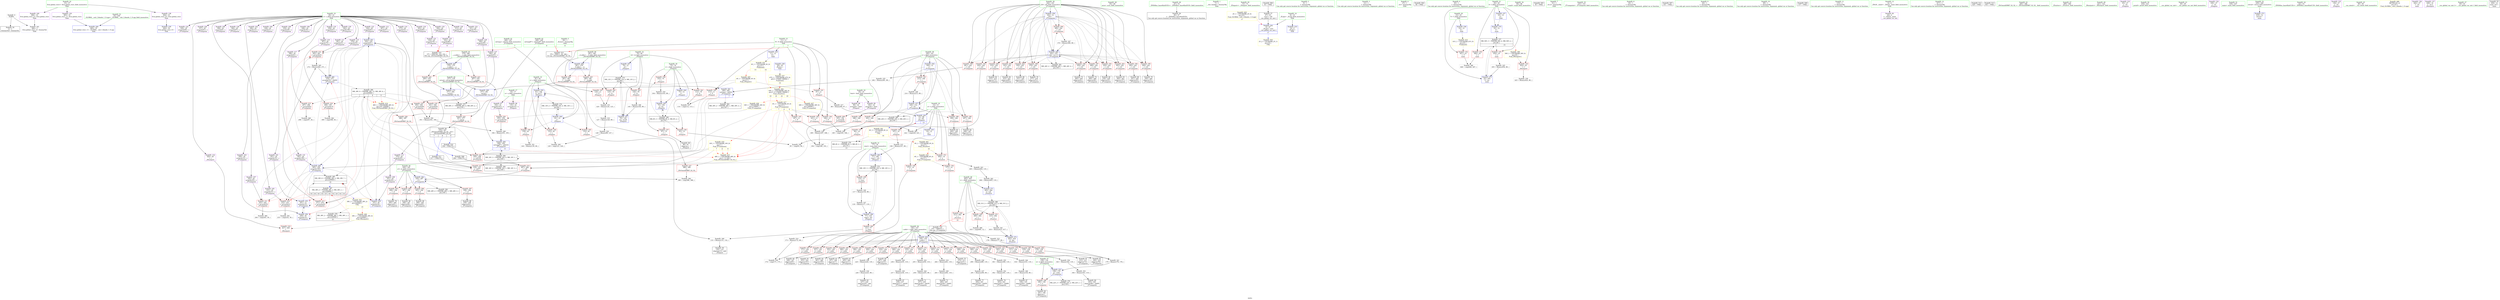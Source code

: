 digraph "SVFG" {
	label="SVFG";

	Node0x557696ae7a70 [shape=record,color=grey,label="{NodeID: 0\nNullPtr}"];
	Node0x557696ae7a70 -> Node0x557696afea00[style=solid];
	Node0x557696ae7a70 -> Node0x557696b0b460[style=solid];
	Node0x557696b13890 [shape=record,color=grey,label="{NodeID: 360\n244 = cmp(243, 30, )\n}"];
	Node0x557696b00e20 [shape=record,color=red,label="{NodeID: 194\n240\<--162\n\<--j16\n_Z7computei\n}"];
	Node0x557696b00e20 -> Node0x557696aff5c0[style=solid];
	Node0x557696afd860 [shape=record,color=purple,label="{NodeID: 111\n261\<--20\narrayidx43\<--c\n_Z7computei\n}"];
	Node0x557696afd860 -> Node0x557696b01cc0[style=solid];
	Node0x557696afc2e0 [shape=record,color=green,label="{NodeID: 28\n65\<--66\nacos\<--acos_field_insensitive\n}"];
	Node0x557696b024e0 [shape=record,color=red,label="{NodeID: 222\n397\<--377\n\<--retval\n_ZSt3minIiERKT_S2_S2_\n}"];
	Node0x557696b024e0 -> Node0x557696b00ae0[style=solid];
	Node0x557696b03fa0 [shape=record,color=purple,label="{NodeID: 139\n465\<--33\nllvm.global_ctors_1\<--llvm.global_ctors\nGlob }"];
	Node0x557696b03fa0 -> Node0x557696b0b360[style=solid];
	Node0x557696afebd0 [shape=record,color=black,label="{NodeID: 56\n46\<--47\n\<--_ZNSt8ios_base4InitD1Ev\nCan only get source location for instruction, argument, global var or function.}"];
	Node0x557696b2df90 [shape=record,color=yellow,style=double,label="{NodeID: 416\n16V_1 = ENCHI(MR_16V_0)\npts\{1 \}\nFun[_Z7computei]|{|<s3>7|<s4>8|<s5>9}}"];
	Node0x557696b2df90 -> Node0x557696b01e60[style=dashed];
	Node0x557696b2df90 -> Node0x557696b020d0[style=dashed];
	Node0x557696b2df90 -> Node0x557696b02410[style=dashed];
	Node0x557696b2df90:s3 -> Node0x557696b2de80[style=dashed,color=red];
	Node0x557696b2df90:s4 -> Node0x557696b2de80[style=dashed,color=red];
	Node0x557696b2df90:s5 -> Node0x557696b2de80[style=dashed,color=red];
	Node0x557696b11010 [shape=record,color=grey,label="{NodeID: 333\n127 = Binary(126, 89, )\n}"];
	Node0x557696b11010 -> Node0x557696b10e90[style=solid];
	Node0x557696b0bbe0 [shape=record,color=blue,label="{NodeID: 250\n81\<--140\nj\<--inc17\n_Z5inputv\n}"];
	Node0x557696b0bbe0 -> Node0x557696b05450[style=dashed];
	Node0x557696b0bbe0 -> Node0x557696b05520[style=dashed];
	Node0x557696b0bbe0 -> Node0x557696b055f0[style=dashed];
	Node0x557696b0bbe0 -> Node0x557696b0bbe0[style=dashed];
	Node0x557696b0bbe0 -> Node0x557696b22410[style=dashed];
	Node0x557696b056c0 [shape=record,color=red,label="{NodeID: 167\n171\<--156\n\<--i.addr\n_Z7computei\n}"];
	Node0x557696b056c0 -> Node0x557696b13710[style=solid];
	Node0x557696b002c0 [shape=record,color=black,label="{NodeID: 84\n323\<--322\nidxprom80\<--\n_Z7computei\n}"];
	Node0x557696afa040 [shape=record,color=green,label="{NodeID: 1\n7\<--1\n__dso_handle\<--dummyObj\nGlob }"];
	Node0x557696b13a10 [shape=record,color=grey,label="{NodeID: 361\n233 = cmp(232, 30, )\n}"];
	Node0x557696b00ef0 [shape=record,color=red,label="{NodeID: 195\n249\<--162\n\<--j16\n_Z7computei\n}"];
	Node0x557696b00ef0 -> Node0x557696aff760[style=solid];
	Node0x557696afd930 [shape=record,color=purple,label="{NodeID: 112\n267\<--20\narrayidx47\<--c\n_Z7computei\n}"];
	Node0x557696afc3e0 [shape=record,color=green,label="{NodeID: 29\n72\<--73\n_Z5inputv\<--_Z5inputv_field_insensitive\n}"];
	Node0x557696b025b0 [shape=record,color=red,label="{NodeID: 223\n387\<--379\n\<--__a.addr\n_ZSt3minIiERKT_S2_S2_\n}"];
	Node0x557696b025b0 -> Node0x557696b029c0[style=solid];
	Node0x557696b040a0 [shape=record,color=purple,label="{NodeID: 140\n466\<--33\nllvm.global_ctors_2\<--llvm.global_ctors\nGlob }"];
	Node0x557696b040a0 -> Node0x557696b0b460[style=solid];
	Node0x557696afecd0 [shape=record,color=black,label="{NodeID: 57\n67\<--63\nconv\<--call\n__cxx_global_var_init.1\n}"];
	Node0x557696afecd0 -> Node0x557696b0b560[style=solid];
	Node0x557696b2e0a0 [shape=record,color=yellow,style=double,label="{NodeID: 417\n4V_1 = ENCHI(MR_4V_0)\npts\{13 \}\nFun[_Z7computei]|{|<s6>7|<s7>8|<s8>9}}"];
	Node0x557696b2e0a0 -> Node0x557696b04410[style=dashed];
	Node0x557696b2e0a0 -> Node0x557696b044e0[style=dashed];
	Node0x557696b2e0a0 -> Node0x557696b045b0[style=dashed];
	Node0x557696b2e0a0 -> Node0x557696b01e60[style=dashed];
	Node0x557696b2e0a0 -> Node0x557696b020d0[style=dashed];
	Node0x557696b2e0a0 -> Node0x557696b02410[style=dashed];
	Node0x557696b2e0a0:s6 -> Node0x557696b2de80[style=dashed,color=red];
	Node0x557696b2e0a0:s7 -> Node0x557696b2de80[style=dashed,color=red];
	Node0x557696b2e0a0:s8 -> Node0x557696b2de80[style=dashed,color=red];
	Node0x557696b11190 [shape=record,color=grey,label="{NodeID: 334\n226 = Binary(225, 89, )\n}"];
	Node0x557696b11190 -> Node0x557696aff350[style=solid];
	Node0x557696b0bcb0 [shape=record,color=blue,label="{NodeID: 251\n79\<--145\ni2\<--inc20\n_Z5inputv\n}"];
	Node0x557696b0bcb0 -> Node0x557696b21f10[style=dashed];
	Node0x557696b05790 [shape=record,color=red,label="{NodeID: 168\n176\<--156\n\<--i.addr\n_Z7computei\n}"];
	Node0x557696b05790 -> Node0x557696b0fe10[style=solid];
	Node0x557696b00390 [shape=record,color=black,label="{NodeID: 85\n328\<--327\nidxprom83\<--\n_Z7computei\n}"];
	Node0x557696afa250 [shape=record,color=green,label="{NodeID: 2\n9\<--1\n\<--dummyObj\nCan only get source location for instruction, argument, global var or function.}"];
	Node0x557696b13b90 [shape=record,color=grey,label="{NodeID: 362\n309 = cmp(308, 30, )\n}"];
	Node0x557696b00fc0 [shape=record,color=red,label="{NodeID: 196\n259\<--162\n\<--j16\n_Z7computei\n}"];
	Node0x557696b00fc0 -> Node0x557696aff900[style=solid];
	Node0x557696afda00 [shape=record,color=purple,label="{NodeID: 113\n270\<--20\narrayidx49\<--c\n_Z7computei\n}"];
	Node0x557696afda00 -> Node0x557696b01d90[style=solid];
	Node0x557696afc4e0 [shape=record,color=green,label="{NodeID: 30\n75\<--76\ni\<--i_field_insensitive\n_Z5inputv\n}"];
	Node0x557696afc4e0 -> Node0x557696b04dd0[style=solid];
	Node0x557696afc4e0 -> Node0x557696b04ea0[style=solid];
	Node0x557696afc4e0 -> Node0x557696b04f70[style=solid];
	Node0x557696afc4e0 -> Node0x557696b0b700[style=solid];
	Node0x557696afc4e0 -> Node0x557696b0b7d0[style=solid];
	Node0x557696b08900 [shape=record,color=black,label="{NodeID: 390\nMR_8V_3 = PHI(MR_8V_4, MR_8V_2, )\npts\{76 \}\n}"];
	Node0x557696b08900 -> Node0x557696b04dd0[style=dashed];
	Node0x557696b08900 -> Node0x557696b04ea0[style=dashed];
	Node0x557696b08900 -> Node0x557696b04f70[style=dashed];
	Node0x557696b08900 -> Node0x557696b0b7d0[style=dashed];
	Node0x557696b02680 [shape=record,color=red,label="{NodeID: 224\n394\<--379\n\<--__a.addr\n_ZSt3minIiERKT_S2_S2_\n}"];
	Node0x557696b02680 -> Node0x557696b0cc20[style=solid];
	Node0x557696b041a0 [shape=record,color=red,label="{NodeID: 141\n87\<--11\n\<--P\n_Z5inputv\n}"];
	Node0x557696b041a0 -> Node0x557696b0f810[style=solid];
	Node0x557696afeda0 [shape=record,color=black,label="{NodeID: 58\n98\<--97\nidxprom\<--\n_Z5inputv\n}"];
	Node0x557696b34520 [shape=record,color=yellow,style=double,label="{NodeID: 501\n6V_3 = CSCHI(MR_6V_2)\npts\{15 \}\nCS[]|{|<s1>14}}"];
	Node0x557696b34520 -> Node0x557696b22e10[style=dashed];
	Node0x557696b34520:s1 -> Node0x557696b2d120[style=dashed,color=red];
	Node0x557696b2e180 [shape=record,color=yellow,style=double,label="{NodeID: 418\n6V_1 = ENCHI(MR_6V_0)\npts\{15 \}\nFun[_Z7computei]}"];
	Node0x557696b2e180 -> Node0x557696b04820[style=dashed];
	Node0x557696b2e180 -> Node0x557696b048f0[style=dashed];
	Node0x557696b11310 [shape=record,color=grey,label="{NodeID: 335\n282 = Binary(281, 89, )\n}"];
	Node0x557696b11310 -> Node0x557696b0c4d0[style=solid];
	Node0x557696b0bd80 [shape=record,color=blue,label="{NodeID: 252\n156\<--155\ni.addr\<--i\n_Z7computei\n}"];
	Node0x557696b0bd80 -> Node0x557696b056c0[style=dashed];
	Node0x557696b0bd80 -> Node0x557696b05790[style=dashed];
	Node0x557696b0bd80 -> Node0x557696b05860[style=dashed];
	Node0x557696b0bd80 -> Node0x557696b05930[style=dashed];
	Node0x557696b0bd80 -> Node0x557696b05a00[style=dashed];
	Node0x557696b0bd80 -> Node0x557696b05ad0[style=dashed];
	Node0x557696b0bd80 -> Node0x557696b05ba0[style=dashed];
	Node0x557696b0bd80 -> Node0x557696b05c70[style=dashed];
	Node0x557696b0bd80 -> Node0x557696b05d40[style=dashed];
	Node0x557696b0bd80 -> Node0x557696b05e10[style=dashed];
	Node0x557696b0bd80 -> Node0x557696b05ee0[style=dashed];
	Node0x557696b0bd80 -> Node0x557696b05fb0[style=dashed];
	Node0x557696b0bd80 -> Node0x557696b06080[style=dashed];
	Node0x557696b0bd80 -> Node0x557696b06150[style=dashed];
	Node0x557696b0bd80 -> Node0x557696b06220[style=dashed];
	Node0x557696b0bd80 -> Node0x557696b062f0[style=dashed];
	Node0x557696b0bd80 -> Node0x557696b063c0[style=dashed];
	Node0x557696b0bd80 -> Node0x557696b06490[style=dashed];
	Node0x557696b0bd80 -> Node0x557696b06560[style=dashed];
	Node0x557696b05860 [shape=record,color=red,label="{NodeID: 169\n196\<--156\n\<--i.addr\n_Z7computei\n}"];
	Node0x557696b05860 -> Node0x557696aff010[style=solid];
	Node0x557696b00460 [shape=record,color=black,label="{NodeID: 86\n331\<--330\nidxprom85\<--\n_Z7computei\n}"];
	Node0x557696afa510 [shape=record,color=green,label="{NodeID: 3\n12\<--1\n\<--dummyObj\nCan only get source location for instruction, argument, global var or function.}"];
	Node0x557696b13d10 [shape=record,color=grey,label="{NodeID: 363\n222 = cmp(220, 221, )\n}"];
	Node0x557696b01090 [shape=record,color=red,label="{NodeID: 197\n268\<--162\n\<--j16\n_Z7computei\n}"];
	Node0x557696b01090 -> Node0x557696affaa0[style=solid];
	Node0x557696afdad0 [shape=record,color=purple,label="{NodeID: 114\n275\<--20\narrayidx52\<--c\n_Z7computei\n}"];
	Node0x557696afc5b0 [shape=record,color=green,label="{NodeID: 31\n77\<--78\nstart\<--start_field_insensitive\n_Z5inputv\n}"];
	Node0x557696afc5b0 -> Node0x557696b05040[style=solid];
	Node0x557696afc5b0 -> Node0x557696b05110[style=solid];
	Node0x557696afc5b0 -> Node0x557696b0b8a0[style=solid];
	Node0x557696afc5b0 -> Node0x557696b0ba40[style=solid];
	Node0x557696b02750 [shape=record,color=red,label="{NodeID: 225\n385\<--381\n\<--__b.addr\n_ZSt3minIiERKT_S2_S2_\n}"];
	Node0x557696b02750 -> Node0x557696b028f0[style=solid];
	Node0x557696b04270 [shape=record,color=red,label="{NodeID: 142\n113\<--11\n\<--P\n_Z5inputv\n}"];
	Node0x557696b04270 -> Node0x557696b13410[style=solid];
	Node0x557696afee70 [shape=record,color=black,label="{NodeID: 59\n134\<--133\nidxprom13\<--add\n_Z5inputv\n}"];
	Node0x557696b34680 [shape=record,color=yellow,style=double,label="{NodeID: 502\n38V_3 = CSCHI(MR_38V_2)\npts\{220000 \}\nCS[]|{|<s1>15}}"];
	Node0x557696b34680 -> Node0x557696b23810[style=dashed];
	Node0x557696b34680:s1 -> Node0x557696b2d040[style=dashed,color=red];
	Node0x557696b11490 [shape=record,color=grey,label="{NodeID: 336\n225 = Binary(224, 119, )\n}"];
	Node0x557696b11490 -> Node0x557696b11190[style=solid];
	Node0x557696b0be50 [shape=record,color=blue,label="{NodeID: 253\n158\<--179\nii\<--sub2\n_Z7computei\n}"];
	Node0x557696b0be50 -> Node0x557696b06630[style=dashed];
	Node0x557696b0be50 -> Node0x557696b23d10[style=dashed];
	Node0x557696b05930 [shape=record,color=red,label="{NodeID: 170\n204\<--156\n\<--i.addr\n_Z7computei\n}"];
	Node0x557696b05930 -> Node0x557696aff1b0[style=solid];
	Node0x557696b00530 [shape=record,color=black,label="{NodeID: 87\n336\<--335\nidxprom90\<--add89\n_Z7computei\n}"];
	Node0x557696afa5a0 [shape=record,color=green,label="{NodeID: 4\n27\<--1\n.str\<--dummyObj\nGlob }"];
	Node0x557696b13e90 [shape=record,color=grey,label="{NodeID: 364\n389 = cmp(386, 388, )\n}"];
	Node0x557696b01160 [shape=record,color=red,label="{NodeID: 198\n276\<--162\n\<--j16\n_Z7computei\n}"];
	Node0x557696b01160 -> Node0x557696affc40[style=solid];
	Node0x557696b02ca0 [shape=record,color=purple,label="{NodeID: 115\n278\<--20\narrayidx54\<--c\n_Z7computei\n}"];
	Node0x557696b02ca0 -> Node0x557696b0c400[style=solid];
	Node0x557696afc680 [shape=record,color=green,label="{NodeID: 32\n79\<--80\ni2\<--i2_field_insensitive\n_Z5inputv\n}"];
	Node0x557696afc680 -> Node0x557696b051e0[style=solid];
	Node0x557696afc680 -> Node0x557696b052b0[style=solid];
	Node0x557696afc680 -> Node0x557696b05380[style=solid];
	Node0x557696afc680 -> Node0x557696b0b970[style=solid];
	Node0x557696afc680 -> Node0x557696b0bcb0[style=solid];
	Node0x557696b02820 [shape=record,color=red,label="{NodeID: 226\n391\<--381\n\<--__b.addr\n_ZSt3minIiERKT_S2_S2_\n}"];
	Node0x557696b02820 -> Node0x557696b0cb50[style=solid];
	Node0x557696b04340 [shape=record,color=red,label="{NodeID: 143\n124\<--11\n\<--P\n_Z5inputv\n}"];
	Node0x557696b04340 -> Node0x557696b10d10[style=solid];
	Node0x557696afef40 [shape=record,color=black,label="{NodeID: 60\n191\<--190\nidxprom\<--\n_Z7computei\n}"];
	Node0x557696b347e0 [shape=record,color=yellow,style=double,label="{NodeID: 503\n2V_2 = CSCHI(MR_2V_1)\npts\{10 \}\nCS[]}"];
	Node0x557696b11610 [shape=record,color=grey,label="{NodeID: 337\n291 = Binary(290, 89, )\n}"];
	Node0x557696b11610 -> Node0x557696affd10[style=solid];
	Node0x557696b0bf20 [shape=record,color=blue,label="{NodeID: 254\n160\<--12\nj\<--\n_Z7computei\n}"];
	Node0x557696b0bf20 -> Node0x557696b06700[style=dashed];
	Node0x557696b0bf20 -> Node0x557696b067d0[style=dashed];
	Node0x557696b0bf20 -> Node0x557696b068a0[style=dashed];
	Node0x557696b0bf20 -> Node0x557696b06970[style=dashed];
	Node0x557696b0bf20 -> Node0x557696b06a40[style=dashed];
	Node0x557696b0bf20 -> Node0x557696b0c190[style=dashed];
	Node0x557696b0bf20 -> Node0x557696b24210[style=dashed];
	Node0x557696b05a00 [shape=record,color=red,label="{NodeID: 171\n224\<--156\n\<--i.addr\n_Z7computei\n}"];
	Node0x557696b05a00 -> Node0x557696b11490[style=solid];
	Node0x557696b00600 [shape=record,color=black,label="{NodeID: 88\n339\<--338\nidxprom92\<--\n_Z7computei\n}"];
	Node0x557696afa630 [shape=record,color=green,label="{NodeID: 5\n29\<--1\n_ZL2oo\<--dummyObj\nGlob |{<s0>8}}"];
	Node0x557696afa630:s0 -> Node0x557696b4b7c0[style=solid,color=red];
	Node0x557696b14010 [shape=record,color=grey,label="{NodeID: 365\n129 = cmp(123, 128, )\n}"];
	Node0x557696b01230 [shape=record,color=red,label="{NodeID: 199\n281\<--162\n\<--j16\n_Z7computei\n}"];
	Node0x557696b01230 -> Node0x557696b11310[style=solid];
	Node0x557696b02d30 [shape=record,color=purple,label="{NodeID: 116\n293\<--20\narrayidx60\<--c\n_Z7computei\n}"];
	Node0x557696afc750 [shape=record,color=green,label="{NodeID: 33\n81\<--82\nj\<--j_field_insensitive\n_Z5inputv\n}"];
	Node0x557696afc750 -> Node0x557696b05450[style=solid];
	Node0x557696afc750 -> Node0x557696b05520[style=solid];
	Node0x557696afc750 -> Node0x557696b055f0[style=solid];
	Node0x557696afc750 -> Node0x557696b0bb10[style=solid];
	Node0x557696afc750 -> Node0x557696b0bbe0[style=solid];
	Node0x557696b028f0 [shape=record,color=red,label="{NodeID: 227\n386\<--385\n\<--\n_ZSt3minIiERKT_S2_S2_\n}"];
	Node0x557696b028f0 -> Node0x557696b13e90[style=solid];
	Node0x557696b04410 [shape=record,color=red,label="{NodeID: 144\n184\<--11\n\<--P\n_Z7computei\n}"];
	Node0x557696b04410 -> Node0x557696b13590[style=solid];
	Node0x557696aff010 [shape=record,color=black,label="{NodeID: 61\n197\<--196\nidxprom7\<--\n_Z7computei\n}"];
	Node0x557696711230 [shape=record,color=black,label="{NodeID: 504\n84 = PHI()\n}"];
	Node0x557696b11790 [shape=record,color=grey,label="{NodeID: 338\n290 = Binary(289, 119, )\n}"];
	Node0x557696b11790 -> Node0x557696b11610[style=solid];
	Node0x557696b0bff0 [shape=record,color=blue,label="{NodeID: 255\n201\<--12\narrayidx10\<--\n_Z7computei\n}"];
	Node0x557696b0bff0 -> Node0x557696b0bff0[style=dashed];
	Node0x557696b0bff0 -> Node0x557696b0c0c0[style=dashed];
	Node0x557696b0bff0 -> Node0x557696b07820[style=dashed];
	Node0x557696b05ad0 [shape=record,color=red,label="{NodeID: 172\n235\<--156\n\<--i.addr\n_Z7computei\n}"];
	Node0x557696b05ad0 -> Node0x557696b10a10[style=solid];
	Node0x557696b006d0 [shape=record,color=black,label="{NodeID: 89\n345\<--344\nidxprom96\<--add95\n_Z7computei\n}"];
	Node0x557696afa6c0 [shape=record,color=green,label="{NodeID: 6\n30\<--1\n\<--dummyObj\nCan only get source location for instruction, argument, global var or function.}"];
	Node0x557696b14190 [shape=record,color=grey,label="{NodeID: 366\n448 = cmp(446, 447, )\n}"];
	Node0x557696b01300 [shape=record,color=red,label="{NodeID: 200\n314\<--162\n\<--j16\n_Z7computei\n}"];
	Node0x557696b01300 -> Node0x557696b00120[style=solid];
	Node0x557696b02dc0 [shape=record,color=purple,label="{NodeID: 117\n296\<--20\narrayidx62\<--c\n_Z7computei\n}"];
	Node0x557696b02dc0 -> Node0x557696b01f30[style=solid];
	Node0x557696afc820 [shape=record,color=green,label="{NodeID: 34\n85\<--86\nscanf\<--scanf_field_insensitive\n}"];
	Node0x557696b2ac20 [shape=record,color=black,label="{NodeID: 394\nMR_32V_3 = PHI(MR_32V_4, MR_32V_1, )\npts\{169 \}\n}"];
	Node0x557696b2ac20 -> Node0x557696b01e60[style=dashed];
	Node0x557696b2ac20 -> Node0x557696b020d0[style=dashed];
	Node0x557696b2ac20 -> Node0x557696b0c740[style=dashed];
	Node0x557696b2ac20 -> Node0x557696b07730[style=dashed];
	Node0x557696b2ac20 -> Node0x557696b2ac20[style=dashed];
	Node0x557696b029c0 [shape=record,color=red,label="{NodeID: 228\n388\<--387\n\<--\n_ZSt3minIiERKT_S2_S2_\n}"];
	Node0x557696b029c0 -> Node0x557696b13e90[style=solid];
	Node0x557696b044e0 [shape=record,color=red,label="{NodeID: 145\n187\<--11\n\<--P\n_Z7computei\n}"];
	Node0x557696b044e0 -> Node0x557696b0f990[style=solid];
	Node0x557696aff0e0 [shape=record,color=black,label="{NodeID: 62\n200\<--199\nidxprom9\<--\n_Z7computei\n}"];
	Node0x557696b4aa10 [shape=record,color=black,label="{NodeID: 505\n45 = PHI()\n}"];
	Node0x557696b11910 [shape=record,color=grey,label="{NodeID: 339\n425 = Binary(424, 89, )\n}"];
	Node0x557696b0c0c0 [shape=record,color=blue,label="{NodeID: 256\n209\<--30\narrayidx14\<--\n_Z7computei\n}"];
	Node0x557696b0c0c0 -> Node0x557696b0bff0[style=dashed];
	Node0x557696b0c0c0 -> Node0x557696b0c0c0[style=dashed];
	Node0x557696b0c0c0 -> Node0x557696b07820[style=dashed];
	Node0x557696b05ba0 [shape=record,color=red,label="{NodeID: 173\n246\<--156\n\<--i.addr\n_Z7computei\n}"];
	Node0x557696b05ba0 -> Node0x557696aff690[style=solid];
	Node0x557696b007a0 [shape=record,color=black,label="{NodeID: 90\n348\<--347\nidxprom98\<--\n_Z7computei\n}"];
	Node0x557696afaf00 [shape=record,color=green,label="{NodeID: 7\n31\<--1\n.str.2\<--dummyObj\nGlob }"];
	Node0x557696b14310 [shape=record,color=grey,label="{NodeID: 367\n194 = cmp(189, 193, )\n}"];
	Node0x557696b013d0 [shape=record,color=red,label="{NodeID: 201\n322\<--162\n\<--j16\n_Z7computei\n}"];
	Node0x557696b013d0 -> Node0x557696b002c0[style=solid];
	Node0x557696b02e90 [shape=record,color=purple,label="{NodeID: 118\n304\<--20\narrayidx68\<--c\n_Z7computei\n}"];
	Node0x557696afc920 [shape=record,color=green,label="{NodeID: 35\n152\<--153\n_Z7computei\<--_Z7computei_field_insensitive\n}"];
	Node0x557696b02a90 [shape=record,color=red,label="{NodeID: 229\n409\<--402\n\<--i\n_Z5solvev\n}"];
	Node0x557696b02a90 -> Node0x557696b14490[style=solid];
	Node0x557696b045b0 [shape=record,color=red,label="{NodeID: 146\n221\<--11\n\<--P\n_Z7computei\n}"];
	Node0x557696b045b0 -> Node0x557696b13d10[style=solid];
	Node0x557696aff1b0 [shape=record,color=black,label="{NodeID: 63\n205\<--204\nidxprom11\<--\n_Z7computei\n}"];
	Node0x557696b4ab10 [shape=record,color=black,label="{NodeID: 506\n63 = PHI()\n}"];
	Node0x557696b4ab10 -> Node0x557696afecd0[style=solid];
	Node0x557696b11a90 [shape=record,color=grey,label="{NodeID: 340\n133 = Binary(131, 132, )\n}"];
	Node0x557696b11a90 -> Node0x557696afee70[style=solid];
	Node0x557696b0c190 [shape=record,color=blue,label="{NodeID: 257\n160\<--214\nj\<--inc\n_Z7computei\n}"];
	Node0x557696b0c190 -> Node0x557696b06700[style=dashed];
	Node0x557696b0c190 -> Node0x557696b067d0[style=dashed];
	Node0x557696b0c190 -> Node0x557696b068a0[style=dashed];
	Node0x557696b0c190 -> Node0x557696b06970[style=dashed];
	Node0x557696b0c190 -> Node0x557696b06a40[style=dashed];
	Node0x557696b0c190 -> Node0x557696b0c190[style=dashed];
	Node0x557696b0c190 -> Node0x557696b24210[style=dashed];
	Node0x557696b05c70 [shape=record,color=red,label="{NodeID: 174\n254\<--156\n\<--i.addr\n_Z7computei\n}"];
	Node0x557696b05c70 -> Node0x557696b0ff90[style=solid];
	Node0x557696b00870 [shape=record,color=black,label="{NodeID: 91\n353\<--352\nidxprom101\<--\n_Z7computei\n}"];
	Node0x557696afaf90 [shape=record,color=green,label="{NodeID: 8\n34\<--1\n\<--dummyObj\nCan only get source location for instruction, argument, global var or function.}"];
	Node0x557696b14490 [shape=record,color=grey,label="{NodeID: 368\n410 = cmp(409, 12, )\n}"];
	Node0x557696b014a0 [shape=record,color=red,label="{NodeID: 202\n330\<--162\n\<--j16\n_Z7computei\n}"];
	Node0x557696b014a0 -> Node0x557696b00460[style=solid];
	Node0x557696b02f60 [shape=record,color=purple,label="{NodeID: 119\n307\<--20\narrayidx70\<--c\n_Z7computei\n}"];
	Node0x557696b02f60 -> Node0x557696b02000[style=solid];
	Node0x557696afca20 [shape=record,color=green,label="{NodeID: 36\n156\<--157\ni.addr\<--i.addr_field_insensitive\n_Z7computei\n}"];
	Node0x557696afca20 -> Node0x557696b056c0[style=solid];
	Node0x557696afca20 -> Node0x557696b05790[style=solid];
	Node0x557696afca20 -> Node0x557696b05860[style=solid];
	Node0x557696afca20 -> Node0x557696b05930[style=solid];
	Node0x557696afca20 -> Node0x557696b05a00[style=solid];
	Node0x557696afca20 -> Node0x557696b05ad0[style=solid];
	Node0x557696afca20 -> Node0x557696b05ba0[style=solid];
	Node0x557696afca20 -> Node0x557696b05c70[style=solid];
	Node0x557696afca20 -> Node0x557696b05d40[style=solid];
	Node0x557696afca20 -> Node0x557696b05e10[style=solid];
	Node0x557696afca20 -> Node0x557696b05ee0[style=solid];
	Node0x557696afca20 -> Node0x557696b05fb0[style=solid];
	Node0x557696afca20 -> Node0x557696b06080[style=solid];
	Node0x557696afca20 -> Node0x557696b06150[style=solid];
	Node0x557696afca20 -> Node0x557696b06220[style=solid];
	Node0x557696afca20 -> Node0x557696b062f0[style=solid];
	Node0x557696afca20 -> Node0x557696b063c0[style=solid];
	Node0x557696afca20 -> Node0x557696b06490[style=solid];
	Node0x557696afca20 -> Node0x557696b06560[style=solid];
	Node0x557696afca20 -> Node0x557696b0bd80[style=solid];
	Node0x557696b2b620 [shape=record,color=black,label="{NodeID: 396\nMR_38V_9 = PHI(MR_38V_13, MR_38V_8, )\npts\{220000 \}\n|{|<s9>7|<s10>8|<s11>9}}"];
	Node0x557696b2b620 -> Node0x557696b01e60[style=dashed];
	Node0x557696b2b620 -> Node0x557696b01f30[style=dashed];
	Node0x557696b2b620 -> Node0x557696b02000[style=dashed];
	Node0x557696b2b620 -> Node0x557696b020d0[style=dashed];
	Node0x557696b2b620 -> Node0x557696b021a0[style=dashed];
	Node0x557696b2b620 -> Node0x557696b02270[style=dashed];
	Node0x557696b2b620 -> Node0x557696b02410[style=dashed];
	Node0x557696b2b620 -> Node0x557696b0c670[style=dashed];
	Node0x557696b2b620 -> Node0x557696b0c810[style=dashed];
	Node0x557696b2b620:s9 -> Node0x557696b2dd70[style=dashed,color=red];
	Node0x557696b2b620:s10 -> Node0x557696b2dd70[style=dashed,color=red];
	Node0x557696b2b620:s11 -> Node0x557696b2dd70[style=dashed,color=red];
	Node0x557696b02b60 [shape=record,color=red,label="{NodeID: 230\n412\<--402\n\<--i\n_Z5solvev\n|{<s0>10}}"];
	Node0x557696b02b60:s0 -> Node0x557696b4b980[style=solid,color=red];
	Node0x557696b04680 [shape=record,color=red,label="{NodeID: 147\n94\<--14\n\<--n\n_Z5inputv\n}"];
	Node0x557696b04680 -> Node0x557696b13290[style=solid];
	Node0x557696aff280 [shape=record,color=black,label="{NodeID: 64\n208\<--207\nidxprom13\<--\n_Z7computei\n}"];
	Node0x557696b4ac70 [shape=record,color=black,label="{NodeID: 507\n101 = PHI()\n}"];
	Node0x557696b11c10 [shape=record,color=grey,label="{NodeID: 341\n416 = Binary(415, 417, )\n}"];
	Node0x557696b11c10 -> Node0x557696b0cdc0[style=solid];
	Node0x557696b0c260 [shape=record,color=blue,label="{NodeID: 258\n162\<--12\nj16\<--\n_Z7computei\n}"];
	Node0x557696b0c260 -> Node0x557696b00c80[style=dashed];
	Node0x557696b0c260 -> Node0x557696b00d50[style=dashed];
	Node0x557696b0c260 -> Node0x557696b00e20[style=dashed];
	Node0x557696b0c260 -> Node0x557696b00ef0[style=dashed];
	Node0x557696b0c260 -> Node0x557696b00fc0[style=dashed];
	Node0x557696b0c260 -> Node0x557696b01090[style=dashed];
	Node0x557696b0c260 -> Node0x557696b01160[style=dashed];
	Node0x557696b0c260 -> Node0x557696b01230[style=dashed];
	Node0x557696b0c260 -> Node0x557696b01300[style=dashed];
	Node0x557696b0c260 -> Node0x557696b013d0[style=dashed];
	Node0x557696b0c260 -> Node0x557696b014a0[style=dashed];
	Node0x557696b0c260 -> Node0x557696b01570[style=dashed];
	Node0x557696b0c260 -> Node0x557696b01640[style=dashed];
	Node0x557696b0c260 -> Node0x557696b0c8e0[style=dashed];
	Node0x557696b0c260 -> Node0x557696b24710[style=dashed];
	Node0x557696b05d40 [shape=record,color=red,label="{NodeID: 175\n263\<--156\n\<--i.addr\n_Z7computei\n}"];
	Node0x557696b05d40 -> Node0x557696b0fb10[style=solid];
	Node0x557696b00940 [shape=record,color=black,label="{NodeID: 92\n361\<--360\nidxprom105\<--\n_Z7computei\n}"];
	Node0x557696afb020 [shape=record,color=green,label="{NodeID: 9\n64\<--1\n\<--dummyObj\nCan only get source location for instruction, argument, global var or function.}"];
	Node0x557696b14610 [shape=record,color=grey,label="{NodeID: 369\n298 = cmp(297, 30, )\n}"];
	Node0x557696b01570 [shape=record,color=red,label="{NodeID: 203\n363\<--162\n\<--j16\n_Z7computei\n}"];
	Node0x557696b01570 -> Node0x557696b00a10[style=solid];
	Node0x557696b03030 [shape=record,color=purple,label="{NodeID: 120\n313\<--20\narrayidx74\<--c\n_Z7computei\n}"];
	Node0x557696afcaf0 [shape=record,color=green,label="{NodeID: 37\n158\<--159\nii\<--ii_field_insensitive\n_Z7computei\n}"];
	Node0x557696afcaf0 -> Node0x557696b06630[style=solid];
	Node0x557696afcaf0 -> Node0x557696b0be50[style=solid];
	Node0x557696b0f390 [shape=record,color=grey,label="{NodeID: 314\n173 = Binary(172, 89, )\n}"];
	Node0x557696b0f390 -> Node0x557696b13710[style=solid];
	Node0x557696b0ab30 [shape=record,color=red,label="{NodeID: 231\n415\<--402\n\<--i\n_Z5solvev\n}"];
	Node0x557696b0ab30 -> Node0x557696b11c10[style=solid];
	Node0x557696b04750 [shape=record,color=red,label="{NodeID: 148\n107\<--14\n\<--n\n_Z5inputv\n}"];
	Node0x557696b04750 -> Node0x557696b0f510[style=solid];
	Node0x557696aff350 [shape=record,color=black,label="{NodeID: 65\n227\<--226\nidxprom20\<--add\n_Z7computei\n}"];
	Node0x557696b4ad40 [shape=record,color=black,label="{NodeID: 508\n284 = PHI(374, )\n}"];
	Node0x557696b4ad40 -> Node0x557696b01e60[style=solid];
	Node0x557696b11d90 [shape=record,color=grey,label="{NodeID: 342\n406 = Binary(405, 119, )\n}"];
	Node0x557696b11d90 -> Node0x557696b0ccf0[style=solid];
	Node0x557696b0c330 [shape=record,color=blue,label="{NodeID: 259\n251\<--30\narrayidx36\<--\n_Z7computei\n}"];
	Node0x557696b0c330 -> Node0x557696b2b620[style=dashed];
	Node0x557696b05e10 [shape=record,color=red,label="{NodeID: 176\n273\<--156\n\<--i.addr\n_Z7computei\n}"];
	Node0x557696b05e10 -> Node0x557696affb70[style=solid];
	Node0x557696b00a10 [shape=record,color=black,label="{NodeID: 93\n364\<--363\nidxprom107\<--\n_Z7computei\n}"];
	Node0x557696afb0e0 [shape=record,color=green,label="{NodeID: 10\n89\<--1\n\<--dummyObj\nCan only get source location for instruction, argument, global var or function.}"];
	Node0x557696b01640 [shape=record,color=red,label="{NodeID: 204\n369\<--162\n\<--j16\n_Z7computei\n}"];
	Node0x557696b01640 -> Node0x557696b12510[style=solid];
	Node0x557696b03100 [shape=record,color=purple,label="{NodeID: 121\n316\<--20\narrayidx76\<--c\n_Z7computei\n|{<s0>8}}"];
	Node0x557696b03100:s0 -> Node0x557696b4b480[style=solid,color=red];
	Node0x557696afcbc0 [shape=record,color=green,label="{NodeID: 38\n160\<--161\nj\<--j_field_insensitive\n_Z7computei\n}"];
	Node0x557696afcbc0 -> Node0x557696b06700[style=solid];
	Node0x557696afcbc0 -> Node0x557696b067d0[style=solid];
	Node0x557696afcbc0 -> Node0x557696b068a0[style=solid];
	Node0x557696afcbc0 -> Node0x557696b06970[style=solid];
	Node0x557696afcbc0 -> Node0x557696b06a40[style=solid];
	Node0x557696afcbc0 -> Node0x557696b0bf20[style=solid];
	Node0x557696afcbc0 -> Node0x557696b0c190[style=solid];
	Node0x557696b0f510 [shape=record,color=grey,label="{NodeID: 315\n108 = Binary(107, 89, )\n}"];
	Node0x557696b0f510 -> Node0x557696b0b8a0[style=solid];
	Node0x557696b0abc0 [shape=record,color=red,label="{NodeID: 232\n427\<--426\n\<--\n_Z6outputv\n}"];
	Node0x557696b04820 [shape=record,color=red,label="{NodeID: 149\n172\<--14\n\<--n\n_Z7computei\n}"];
	Node0x557696b04820 -> Node0x557696b0f390[style=solid];
	Node0x557696aff420 [shape=record,color=black,label="{NodeID: 66\n230\<--229\nidxprom22\<--\n_Z7computei\n}"];
	Node0x557696b4af00 [shape=record,color=black,label="{NodeID: 509\n137 = PHI()\n}"];
	Node0x557696b2e880 [shape=record,color=yellow,style=double,label="{NodeID: 426\n34V_1 = ENCHI(MR_34V_0)\npts\{170000 \}\nFun[_Z7computei]}"];
	Node0x557696b2e880 -> Node0x557696b02340[style=dashed];
	Node0x557696b11f10 [shape=record,color=grey,label="{NodeID: 343\n405 = Binary(404, 119, )\n}"];
	Node0x557696b11f10 -> Node0x557696b11d90[style=solid];
	Node0x557696b0c400 [shape=record,color=blue,label="{NodeID: 260\n278\<--272\narrayidx54\<--add50\n_Z7computei\n}"];
	Node0x557696b0c400 -> Node0x557696b2b620[style=dashed];
	Node0x557696b05ee0 [shape=record,color=red,label="{NodeID: 177\n289\<--156\n\<--i.addr\n_Z7computei\n}"];
	Node0x557696b05ee0 -> Node0x557696b11790[style=solid];
	Node0x557696b00ae0 [shape=record,color=black,label="{NodeID: 94\n374\<--397\n_ZSt3minIiERKT_S2_S2__ret\<--\n_ZSt3minIiERKT_S2_S2_\n|{<s0>7|<s1>8|<s2>9}}"];
	Node0x557696b00ae0:s0 -> Node0x557696b4ad40[style=solid,color=blue];
	Node0x557696b00ae0:s1 -> Node0x557696b4b100[style=solid,color=blue];
	Node0x557696b00ae0:s2 -> Node0x557696b4afd0[style=solid,color=blue];
	Node0x557696afb1e0 [shape=record,color=green,label="{NodeID: 11\n119\<--1\n\<--dummyObj\nCan only get source location for instruction, argument, global var or function.}"];
	Node0x557696b01710 [shape=record,color=red,label="{NodeID: 205\n294\<--164\n\<--j1\n_Z7computei\n}"];
	Node0x557696b01710 -> Node0x557696affde0[style=solid];
	Node0x557696b031d0 [shape=record,color=purple,label="{NodeID: 122\n321\<--20\narrayidx79\<--c\n_Z7computei\n}"];
	Node0x557696afcc90 [shape=record,color=green,label="{NodeID: 39\n162\<--163\nj16\<--j16_field_insensitive\n_Z7computei\n}"];
	Node0x557696afcc90 -> Node0x557696b00c80[style=solid];
	Node0x557696afcc90 -> Node0x557696b00d50[style=solid];
	Node0x557696afcc90 -> Node0x557696b00e20[style=solid];
	Node0x557696afcc90 -> Node0x557696b00ef0[style=solid];
	Node0x557696afcc90 -> Node0x557696b00fc0[style=solid];
	Node0x557696afcc90 -> Node0x557696b01090[style=solid];
	Node0x557696afcc90 -> Node0x557696b01160[style=solid];
	Node0x557696afcc90 -> Node0x557696b01230[style=solid];
	Node0x557696afcc90 -> Node0x557696b01300[style=solid];
	Node0x557696afcc90 -> Node0x557696b013d0[style=solid];
	Node0x557696afcc90 -> Node0x557696b014a0[style=solid];
	Node0x557696afcc90 -> Node0x557696b01570[style=solid];
	Node0x557696afcc90 -> Node0x557696b01640[style=solid];
	Node0x557696afcc90 -> Node0x557696b0c260[style=solid];
	Node0x557696afcc90 -> Node0x557696b0c8e0[style=solid];
	Node0x557696b2c520 [shape=record,color=yellow,style=double,label="{NodeID: 399\n56V_1 = ENCHI(MR_56V_0)\npts\{26 \}\nFun[_Z6outputv]}"];
	Node0x557696b2c520 -> Node0x557696b04b60[style=dashed];
	Node0x557696b0f690 [shape=record,color=grey,label="{NodeID: 316\n104 = Binary(103, 89, )\n}"];
	Node0x557696b0f690 -> Node0x557696b0b7d0[style=solid];
	Node0x557696b0ac90 [shape=record,color=blue,label="{NodeID: 233\n8\<--9\n_ZL2pi\<--\nGlob }"];
	Node0x557696b048f0 [shape=record,color=red,label="{NodeID: 150\n177\<--14\n\<--n\n_Z7computei\n}"];
	Node0x557696b048f0 -> Node0x557696b10110[style=solid];
	Node0x557696aff4f0 [shape=record,color=black,label="{NodeID: 67\n238\<--237\nidxprom27\<--add26\n_Z7computei\n}"];
	Node0x557696b4afd0 [shape=record,color=black,label="{NodeID: 510\n358 = PHI(374, )\n}"];
	Node0x557696b4afd0 -> Node0x557696b02410[style=solid];
	Node0x557696b2e960 [shape=record,color=yellow,style=double,label="{NodeID: 427\n36V_1 = ENCHI(MR_36V_0)\npts\{190000 \}\nFun[_Z7computei]}"];
	Node0x557696b2e960 -> Node0x557696b01a50[style=dashed];
	Node0x557696b12090 [shape=record,color=grey,label="{NodeID: 344\n334 = Binary(333, 119, )\n}"];
	Node0x557696b12090 -> Node0x557696b12390[style=solid];
	Node0x557696b0c4d0 [shape=record,color=blue,label="{NodeID: 261\n166\<--282\nref.tmp\<--add56\n_Z7computei\n|{|<s5>7}}"];
	Node0x557696b0c4d0 -> Node0x557696b01e60[style=dashed];
	Node0x557696b0c4d0 -> Node0x557696b020d0[style=dashed];
	Node0x557696b0c4d0 -> Node0x557696b02410[style=dashed];
	Node0x557696b0c4d0 -> Node0x557696b0c4d0[style=dashed];
	Node0x557696b0c4d0 -> Node0x557696b25110[style=dashed];
	Node0x557696b0c4d0:s5 -> Node0x557696b2dd70[style=dashed,color=red];
	Node0x557696b05fb0 [shape=record,color=red,label="{NodeID: 178\n300\<--156\n\<--i.addr\n_Z7computei\n}"];
	Node0x557696b05fb0 -> Node0x557696b13110[style=solid];
	Node0x557696b00bb0 [shape=record,color=purple,label="{NodeID: 95\n44\<--4\n\<--_ZStL8__ioinit\n__cxx_global_var_init\n}"];
	Node0x557696afb2e0 [shape=record,color=green,label="{NodeID: 12\n417\<--1\n\<--dummyObj\nCan only get source location for instruction, argument, global var or function.}"];
	Node0x557696b21a10 [shape=record,color=black,label="{NodeID: 372\nMR_10V_3 = PHI(MR_10V_4, MR_10V_2, )\npts\{78 \}\n}"];
	Node0x557696b21a10 -> Node0x557696b05040[style=dashed];
	Node0x557696b21a10 -> Node0x557696b0ba40[style=dashed];
	Node0x557696b017e0 [shape=record,color=red,label="{NodeID: 206\n305\<--164\n\<--j1\n_Z7computei\n}"];
	Node0x557696b017e0 -> Node0x557696afff80[style=solid];
	Node0x557696b032a0 [shape=record,color=purple,label="{NodeID: 123\n324\<--20\narrayidx81\<--c\n_Z7computei\n}"];
	Node0x557696b032a0 -> Node0x557696b0c670[style=solid];
	Node0x557696afcd60 [shape=record,color=green,label="{NodeID: 40\n164\<--165\nj1\<--j1_field_insensitive\n_Z7computei\n}"];
	Node0x557696afcd60 -> Node0x557696b01710[style=solid];
	Node0x557696afcd60 -> Node0x557696b017e0[style=solid];
	Node0x557696afcd60 -> Node0x557696b018b0[style=solid];
	Node0x557696afcd60 -> Node0x557696b01980[style=solid];
	Node0x557696afcd60 -> Node0x557696b0c5a0[style=solid];
	Node0x557696b2d040 [shape=record,color=yellow,style=double,label="{NodeID: 400\n38V_1 = ENCHI(MR_38V_0)\npts\{220000 \}\nFun[_Z6outputv]}"];
	Node0x557696b2d040 -> Node0x557696b0abc0[style=dashed];
	Node0x557696b0f810 [shape=record,color=grey,label="{NodeID: 317\n88 = Binary(89, 87, )\n}"];
	Node0x557696b0f810 -> Node0x557696b0b630[style=solid];
	Node0x557696b0ad60 [shape=record,color=blue,label="{NodeID: 234\n11\<--12\nP\<--\nGlob }"];
	Node0x557696b0ad60 -> Node0x557696b2ed40[style=dashed];
	Node0x557696b049c0 [shape=record,color=red,label="{NodeID: 151\n404\<--14\n\<--n\n_Z5solvev\n}"];
	Node0x557696b049c0 -> Node0x557696b11f10[style=solid];
	Node0x557696aff5c0 [shape=record,color=black,label="{NodeID: 68\n241\<--240\nidxprom29\<--\n_Z7computei\n}"];
	Node0x557696b4b100 [shape=record,color=black,label="{NodeID: 511\n317 = PHI(374, )\n}"];
	Node0x557696b4b100 -> Node0x557696b020d0[style=solid];
	Node0x557696b12210 [shape=record,color=grey,label="{NodeID: 345\n272 = Binary(262, 271, )\n}"];
	Node0x557696b12210 -> Node0x557696b0c400[style=solid];
	Node0x557696b0c5a0 [shape=record,color=blue,label="{NodeID: 262\n164\<--287\nj1\<--\n_Z7computei\n}"];
	Node0x557696b0c5a0 -> Node0x557696b01710[style=dashed];
	Node0x557696b0c5a0 -> Node0x557696b017e0[style=dashed];
	Node0x557696b0c5a0 -> Node0x557696b018b0[style=dashed];
	Node0x557696b0c5a0 -> Node0x557696b01980[style=dashed];
	Node0x557696b0c5a0 -> Node0x557696b0c5a0[style=dashed];
	Node0x557696b0c5a0 -> Node0x557696b24c10[style=dashed];
	Node0x557696b06080 [shape=record,color=red,label="{NodeID: 179\n311\<--156\n\<--i.addr\n_Z7computei\n}"];
	Node0x557696b06080 -> Node0x557696b00050[style=solid];
	Node0x557696afdc50 [shape=record,color=purple,label="{NodeID: 96\n135\<--16\narrayidx14\<--a\n_Z5inputv\n}"];
	Node0x557696afb3e0 [shape=record,color=green,label="{NodeID: 13\n4\<--6\n_ZStL8__ioinit\<--_ZStL8__ioinit_field_insensitive\nGlob }"];
	Node0x557696afb3e0 -> Node0x557696b00bb0[style=solid];
	Node0x557696b21f10 [shape=record,color=black,label="{NodeID: 373\nMR_12V_3 = PHI(MR_12V_4, MR_12V_2, )\npts\{80 \}\n}"];
	Node0x557696b21f10 -> Node0x557696b051e0[style=dashed];
	Node0x557696b21f10 -> Node0x557696b052b0[style=dashed];
	Node0x557696b21f10 -> Node0x557696b05380[style=dashed];
	Node0x557696b21f10 -> Node0x557696b0bcb0[style=dashed];
	Node0x557696b018b0 [shape=record,color=red,label="{NodeID: 207\n338\<--164\n\<--j1\n_Z7computei\n}"];
	Node0x557696b018b0 -> Node0x557696b00600[style=solid];
	Node0x557696b03370 [shape=record,color=purple,label="{NodeID: 124\n329\<--20\narrayidx84\<--c\n_Z7computei\n}"];
	Node0x557696afce30 [shape=record,color=green,label="{NodeID: 41\n166\<--167\nref.tmp\<--ref.tmp_field_insensitive\n_Z7computei\n|{|<s1>7}}"];
	Node0x557696afce30 -> Node0x557696b0c4d0[style=solid];
	Node0x557696afce30:s1 -> Node0x557696b4b480[style=solid,color=red];
	Node0x557696b2d120 [shape=record,color=yellow,style=double,label="{NodeID: 401\n6V_1 = ENCHI(MR_6V_0)\npts\{15 \}\nFun[_Z5solvev]|{|<s1>10}}"];
	Node0x557696b2d120 -> Node0x557696b049c0[style=dashed];
	Node0x557696b2d120:s1 -> Node0x557696b2e180[style=dashed,color=red];
	Node0x557696b0f990 [shape=record,color=grey,label="{NodeID: 318\n189 = Binary(187, 188, )\n}"];
	Node0x557696b0f990 -> Node0x557696b14310[style=solid];
	Node0x557696b0ae60 [shape=record,color=blue,label="{NodeID: 235\n14\<--12\nn\<--\nGlob }"];
	Node0x557696b0ae60 -> Node0x557696b22e10[style=dashed];
	Node0x557696b04a90 [shape=record,color=red,label="{NodeID: 152\n447\<--23\n\<--T\nmain\n}"];
	Node0x557696b04a90 -> Node0x557696b14190[style=solid];
	Node0x557696aff690 [shape=record,color=black,label="{NodeID: 69\n247\<--246\nidxprom33\<--\n_Z7computei\n}"];
	Node0x557696b4b240 [shape=record,color=black,label="{NodeID: 512\n429 = PHI()\n}"];
	Node0x557696b2eb20 [shape=record,color=yellow,style=double,label="{NodeID: 429\n2V_1 = ENCHI(MR_2V_0)\npts\{10 \}\nFun[_GLOBAL__sub_I_blando_1_0.cpp]|{<s0>17}}"];
	Node0x557696b2eb20:s0 -> Node0x557696b0b560[style=dashed,color=red];
	Node0x557696b12390 [shape=record,color=grey,label="{NodeID: 346\n335 = Binary(334, 89, )\n}"];
	Node0x557696b12390 -> Node0x557696b00530[style=solid];
	Node0x557696b0c670 [shape=record,color=blue,label="{NodeID: 263\n324\<--318\narrayidx81\<--\n_Z7computei\n}"];
	Node0x557696b0c670 -> Node0x557696b01b20[style=dashed];
	Node0x557696b0c670 -> Node0x557696b01bf0[style=dashed];
	Node0x557696b0c670 -> Node0x557696b01cc0[style=dashed];
	Node0x557696b0c670 -> Node0x557696b01d90[style=dashed];
	Node0x557696b0c670 -> Node0x557696b0c330[style=dashed];
	Node0x557696b0c670 -> Node0x557696b0c400[style=dashed];
	Node0x557696b0c670 -> Node0x557696b07820[style=dashed];
	Node0x557696b06150 [shape=record,color=red,label="{NodeID: 180\n319\<--156\n\<--i.addr\n_Z7computei\n}"];
	Node0x557696b06150 -> Node0x557696b001f0[style=solid];
	Node0x557696afdd20 [shape=record,color=purple,label="{NodeID: 97\n354\<--16\narrayidx102\<--a\n_Z7computei\n}"];
	Node0x557696afdd20 -> Node0x557696b02340[style=solid];
	Node0x557696afb4e0 [shape=record,color=green,label="{NodeID: 14\n8\<--10\n_ZL2pi\<--_ZL2pi_field_insensitive\nGlob }"];
	Node0x557696afb4e0 -> Node0x557696b0ac90[style=solid];
	Node0x557696afb4e0 -> Node0x557696b0b560[style=solid];
	Node0x557696b22410 [shape=record,color=black,label="{NodeID: 374\nMR_14V_2 = PHI(MR_14V_4, MR_14V_1, )\npts\{82 \}\n}"];
	Node0x557696b22410 -> Node0x557696b0bb10[style=dashed];
	Node0x557696b01980 [shape=record,color=red,label="{NodeID: 208\n347\<--164\n\<--j1\n_Z7computei\n}"];
	Node0x557696b01980 -> Node0x557696b007a0[style=solid];
	Node0x557696b03440 [shape=record,color=purple,label="{NodeID: 125\n332\<--20\narrayidx86\<--c\n_Z7computei\n|{<s0>9}}"];
	Node0x557696b03440:s0 -> Node0x557696b4b480[style=solid,color=red];
	Node0x557696afcf00 [shape=record,color=green,label="{NodeID: 42\n168\<--169\nref.tmp87\<--ref.tmp87_field_insensitive\n_Z7computei\n|{|<s1>9}}"];
	Node0x557696afcf00 -> Node0x557696b0c740[style=solid];
	Node0x557696afcf00:s1 -> Node0x557696b4b7c0[style=solid,color=red];
	Node0x557696b0fb10 [shape=record,color=grey,label="{NodeID: 319\n264 = Binary(263, 119, )\n}"];
	Node0x557696b0fb10 -> Node0x557696b10890[style=solid];
	Node0x557696b0af60 [shape=record,color=blue,label="{NodeID: 236\n23\<--12\nT\<--\nGlob }"];
	Node0x557696b0af60 -> Node0x557696b07030[style=dashed];
	Node0x557696b04b60 [shape=record,color=red,label="{NodeID: 153\n424\<--25\n\<--I\n_Z6outputv\n}"];
	Node0x557696b04b60 -> Node0x557696b11910[style=solid];
	Node0x557696aff760 [shape=record,color=black,label="{NodeID: 70\n250\<--249\nidxprom35\<--\n_Z7computei\n}"];
	Node0x557696b4b310 [shape=record,color=black,label="{NodeID: 513\n443 = PHI()\n}"];
	Node0x557696b12510 [shape=record,color=grey,label="{NodeID: 347\n370 = Binary(369, 89, )\n}"];
	Node0x557696b12510 -> Node0x557696b0c8e0[style=solid];
	Node0x557696b0c740 [shape=record,color=blue,label="{NodeID: 264\n168\<--356\nref.tmp87\<--add103\n_Z7computei\n|{|<s2>9}}"];
	Node0x557696b0c740 -> Node0x557696b02410[style=dashed];
	Node0x557696b0c740 -> Node0x557696b2ac20[style=dashed];
	Node0x557696b0c740:s2 -> Node0x557696b2de80[style=dashed,color=red];
	Node0x557696b06220 [shape=record,color=red,label="{NodeID: 181\n327\<--156\n\<--i.addr\n_Z7computei\n}"];
	Node0x557696b06220 -> Node0x557696b00390[style=solid];
	Node0x557696afddf0 [shape=record,color=purple,label="{NodeID: 98\n99\<--18\narrayidx\<--limit\n_Z5inputv\n}"];
	Node0x557696afb5e0 [shape=record,color=green,label="{NodeID: 15\n11\<--13\nP\<--P_field_insensitive\nGlob |{|<s7>7}}"];
	Node0x557696afb5e0 -> Node0x557696b041a0[style=solid];
	Node0x557696afb5e0 -> Node0x557696b04270[style=solid];
	Node0x557696afb5e0 -> Node0x557696b04340[style=solid];
	Node0x557696afb5e0 -> Node0x557696b04410[style=solid];
	Node0x557696afb5e0 -> Node0x557696b044e0[style=solid];
	Node0x557696afb5e0 -> Node0x557696b045b0[style=solid];
	Node0x557696afb5e0 -> Node0x557696b0ad60[style=solid];
	Node0x557696afb5e0:s7 -> Node0x557696b4b7c0[style=solid,color=red];
	Node0x557696b22910 [shape=record,color=black,label="{NodeID: 375\nMR_40V_3 = PHI(MR_40V_4, MR_40V_2, )\npts\{378 \}\n}"];
	Node0x557696b22910 -> Node0x557696b024e0[style=dashed];
	Node0x557696b01a50 [shape=record,color=red,label="{NodeID: 209\n193\<--192\n\<--arrayidx\n_Z7computei\n}"];
	Node0x557696b01a50 -> Node0x557696b14310[style=solid];
	Node0x557696b03510 [shape=record,color=purple,label="{NodeID: 126\n337\<--20\narrayidx91\<--c\n_Z7computei\n}"];
	Node0x557696afcfd0 [shape=record,color=green,label="{NodeID: 43\n285\<--286\n_ZSt3minIiERKT_S2_S2_\<--_ZSt3minIiERKT_S2_S2__field_insensitive\n}"];
	Node0x557696b0fc90 [shape=record,color=grey,label="{NodeID: 320\n117 = Binary(116, 89, )\n}"];
	Node0x557696b0fc90 -> Node0x557696b10710[style=solid];
	Node0x557696b0b060 [shape=record,color=blue,label="{NodeID: 237\n25\<--12\nI\<--\nGlob }"];
	Node0x557696b0b060 -> Node0x557696b0cf60[style=dashed];
	Node0x557696b04c30 [shape=record,color=red,label="{NodeID: 154\n446\<--25\n\<--I\nmain\n}"];
	Node0x557696b04c30 -> Node0x557696b14190[style=solid];
	Node0x557696aff830 [shape=record,color=black,label="{NodeID: 71\n257\<--256\nidxprom40\<--add39\n_Z7computei\n}"];
	Node0x557696b4b480 [shape=record,color=black,label="{NodeID: 514\n375 = PHI(166, 316, 332, )\n0th arg _ZSt3minIiERKT_S2_S2_ }"];
	Node0x557696b4b480 -> Node0x557696b0c9b0[style=solid];
	Node0x557696b2ed40 [shape=record,color=yellow,style=double,label="{NodeID: 431\n4V_1 = ENCHI(MR_4V_0)\npts\{13 \}\nFun[main]|{<s0>13|<s1>14}}"];
	Node0x557696b2ed40:s0 -> Node0x557696b2d530[style=dashed,color=red];
	Node0x557696b2ed40:s1 -> Node0x557696b2d3f0[style=dashed,color=red];
	Node0x557696b12690 [shape=record,color=grey,label="{NodeID: 348\n145 = Binary(144, 89, )\n}"];
	Node0x557696b12690 -> Node0x557696b0bcb0[style=solid];
	Node0x557696b0c810 [shape=record,color=blue,label="{NodeID: 265\n365\<--359\narrayidx108\<--\n_Z7computei\n}"];
	Node0x557696b0c810 -> Node0x557696b01b20[style=dashed];
	Node0x557696b0c810 -> Node0x557696b01bf0[style=dashed];
	Node0x557696b0c810 -> Node0x557696b01cc0[style=dashed];
	Node0x557696b0c810 -> Node0x557696b01d90[style=dashed];
	Node0x557696b0c810 -> Node0x557696b0c330[style=dashed];
	Node0x557696b0c810 -> Node0x557696b0c400[style=dashed];
	Node0x557696b0c810 -> Node0x557696b07820[style=dashed];
	Node0x557696b062f0 [shape=record,color=red,label="{NodeID: 182\n333\<--156\n\<--i.addr\n_Z7computei\n}"];
	Node0x557696b062f0 -> Node0x557696b12090[style=solid];
	Node0x557696afdec0 [shape=record,color=purple,label="{NodeID: 99\n192\<--18\narrayidx\<--limit\n_Z7computei\n}"];
	Node0x557696afdec0 -> Node0x557696b01a50[style=solid];
	Node0x557696afb6e0 [shape=record,color=green,label="{NodeID: 16\n14\<--15\nn\<--n_field_insensitive\nGlob }"];
	Node0x557696afb6e0 -> Node0x557696b04680[style=solid];
	Node0x557696afb6e0 -> Node0x557696b04750[style=solid];
	Node0x557696afb6e0 -> Node0x557696b04820[style=solid];
	Node0x557696afb6e0 -> Node0x557696b048f0[style=solid];
	Node0x557696afb6e0 -> Node0x557696b049c0[style=solid];
	Node0x557696afb6e0 -> Node0x557696b0ae60[style=solid];
	Node0x557696afb6e0 -> Node0x557696b0b630[style=solid];
	Node0x557696b22e10 [shape=record,color=black,label="{NodeID: 376\nMR_6V_2 = PHI(MR_6V_3, MR_6V_1, )\npts\{15 \}\n|{<s0>13}}"];
	Node0x557696b22e10:s0 -> Node0x557696b0b630[style=dashed,color=red];
	Node0x557696b01b20 [shape=record,color=red,label="{NodeID: 210\n232\<--231\n\<--arrayidx23\n_Z7computei\n}"];
	Node0x557696b01b20 -> Node0x557696b13a10[style=solid];
	Node0x557696b035e0 [shape=record,color=purple,label="{NodeID: 127\n340\<--20\narrayidx93\<--c\n_Z7computei\n}"];
	Node0x557696b035e0 -> Node0x557696b021a0[style=solid];
	Node0x557696afd0d0 [shape=record,color=green,label="{NodeID: 44\n377\<--378\nretval\<--retval_field_insensitive\n_ZSt3minIiERKT_S2_S2_\n}"];
	Node0x557696afd0d0 -> Node0x557696b024e0[style=solid];
	Node0x557696afd0d0 -> Node0x557696b0cb50[style=solid];
	Node0x557696afd0d0 -> Node0x557696b0cc20[style=solid];
	Node0x557696b2d3f0 [shape=record,color=yellow,style=double,label="{NodeID: 404\n54V_1 = ENCHI(MR_54V_0)\npts\{1 13 170000 190000 \}\nFun[_Z5solvev]|{<s0>10|<s1>10|<s2>10|<s3>10}}"];
	Node0x557696b2d3f0:s0 -> Node0x557696b2df90[style=dashed,color=red];
	Node0x557696b2d3f0:s1 -> Node0x557696b2e0a0[style=dashed,color=red];
	Node0x557696b2d3f0:s2 -> Node0x557696b2e880[style=dashed,color=red];
	Node0x557696b2d3f0:s3 -> Node0x557696b2e960[style=dashed,color=red];
	Node0x557696b0fe10 [shape=record,color=grey,label="{NodeID: 321\n179 = Binary(176, 178, )\n}"];
	Node0x557696b0fe10 -> Node0x557696b0be50[style=solid];
	Node0x557696b0b160 [shape=record,color=blue,label="{NodeID: 238\n29\<--30\n_ZL2oo\<--\nGlob }"];
	Node0x557696b0b160 -> Node0x557696b073b0[style=dashed];
	Node0x557696b04d00 [shape=record,color=red,label="{NodeID: 155\n454\<--25\n\<--I\nmain\n}"];
	Node0x557696b04d00 -> Node0x557696b10410[style=solid];
	Node0x557696aff900 [shape=record,color=black,label="{NodeID: 72\n260\<--259\nidxprom42\<--\n_Z7computei\n}"];
	Node0x557696b4b7c0 [shape=record,color=black,label="{NodeID: 515\n376 = PHI(11, 29, 168, )\n1st arg _ZSt3minIiERKT_S2_S2_ }"];
	Node0x557696b4b7c0 -> Node0x557696b0ca80[style=solid];
	Node0x557696b12810 [shape=record,color=grey,label="{NodeID: 349\n356 = Binary(351, 355, )\n}"];
	Node0x557696b12810 -> Node0x557696b0c740[style=solid];
	Node0x557696b0c8e0 [shape=record,color=blue,label="{NodeID: 266\n162\<--370\nj16\<--inc111\n_Z7computei\n}"];
	Node0x557696b0c8e0 -> Node0x557696b00c80[style=dashed];
	Node0x557696b0c8e0 -> Node0x557696b00d50[style=dashed];
	Node0x557696b0c8e0 -> Node0x557696b00e20[style=dashed];
	Node0x557696b0c8e0 -> Node0x557696b00ef0[style=dashed];
	Node0x557696b0c8e0 -> Node0x557696b00fc0[style=dashed];
	Node0x557696b0c8e0 -> Node0x557696b01090[style=dashed];
	Node0x557696b0c8e0 -> Node0x557696b01160[style=dashed];
	Node0x557696b0c8e0 -> Node0x557696b01230[style=dashed];
	Node0x557696b0c8e0 -> Node0x557696b01300[style=dashed];
	Node0x557696b0c8e0 -> Node0x557696b013d0[style=dashed];
	Node0x557696b0c8e0 -> Node0x557696b014a0[style=dashed];
	Node0x557696b0c8e0 -> Node0x557696b01570[style=dashed];
	Node0x557696b0c8e0 -> Node0x557696b01640[style=dashed];
	Node0x557696b0c8e0 -> Node0x557696b0c8e0[style=dashed];
	Node0x557696b0c8e0 -> Node0x557696b24710[style=dashed];
	Node0x557696b063c0 [shape=record,color=red,label="{NodeID: 183\n342\<--156\n\<--i.addr\n_Z7computei\n}"];
	Node0x557696b063c0 -> Node0x557696b12f90[style=solid];
	Node0x557696afdf90 [shape=record,color=purple,label="{NodeID: 100\n198\<--20\narrayidx8\<--c\n_Z7computei\n}"];
	Node0x557696afb7e0 [shape=record,color=green,label="{NodeID: 17\n16\<--17\na\<--a_field_insensitive\nGlob }"];
	Node0x557696afb7e0 -> Node0x557696afdc50[style=solid];
	Node0x557696afb7e0 -> Node0x557696afdd20[style=solid];
	Node0x557696b23310 [shape=record,color=black,label="{NodeID: 377\nMR_56V_3 = PHI(MR_56V_4, MR_56V_2, )\npts\{26 \}\n|{|<s3>15}}"];
	Node0x557696b23310 -> Node0x557696b04c30[style=dashed];
	Node0x557696b23310 -> Node0x557696b04d00[style=dashed];
	Node0x557696b23310 -> Node0x557696b0d030[style=dashed];
	Node0x557696b23310:s3 -> Node0x557696b2c520[style=dashed,color=red];
	Node0x557696b01bf0 [shape=record,color=red,label="{NodeID: 211\n243\<--242\n\<--arrayidx30\n_Z7computei\n}"];
	Node0x557696b01bf0 -> Node0x557696b13890[style=solid];
	Node0x557696b036b0 [shape=record,color=purple,label="{NodeID: 128\n346\<--20\narrayidx97\<--c\n_Z7computei\n}"];
	Node0x557696afd1a0 [shape=record,color=green,label="{NodeID: 45\n379\<--380\n__a.addr\<--__a.addr_field_insensitive\n_ZSt3minIiERKT_S2_S2_\n}"];
	Node0x557696afd1a0 -> Node0x557696b025b0[style=solid];
	Node0x557696afd1a0 -> Node0x557696b02680[style=solid];
	Node0x557696afd1a0 -> Node0x557696b0c9b0[style=solid];
	Node0x557696b2d530 [shape=record,color=yellow,style=double,label="{NodeID: 405\n4V_1 = ENCHI(MR_4V_0)\npts\{13 \}\nFun[_Z5inputv]}"];
	Node0x557696b2d530 -> Node0x557696b041a0[style=dashed];
	Node0x557696b2d530 -> Node0x557696b04270[style=dashed];
	Node0x557696b2d530 -> Node0x557696b04340[style=dashed];
	Node0x557696b0ff90 [shape=record,color=grey,label="{NodeID: 322\n255 = Binary(254, 119, )\n}"];
	Node0x557696b0ff90 -> Node0x557696b10290[style=solid];
	Node0x557696b0b260 [shape=record,color=blue,label="{NodeID: 239\n464\<--34\nllvm.global_ctors_0\<--\nGlob }"];
	Node0x557696b04dd0 [shape=record,color=red,label="{NodeID: 156\n93\<--75\n\<--i\n_Z5inputv\n}"];
	Node0x557696b04dd0 -> Node0x557696b13290[style=solid];
	Node0x557696aff9d0 [shape=record,color=black,label="{NodeID: 73\n266\<--265\nidxprom46\<--add45\n_Z7computei\n}"];
	Node0x557696b4b980 [shape=record,color=black,label="{NodeID: 516\n155 = PHI(412, )\n0th arg _Z7computei }"];
	Node0x557696b4b980 -> Node0x557696b0bd80[style=solid];
	Node0x557696b07030 [shape=record,color=yellow,style=double,label="{NodeID: 433\n61V_1 = ENCHI(MR_61V_0)\npts\{24 \}\nFun[main]}"];
	Node0x557696b07030 -> Node0x557696b04a90[style=dashed];
	Node0x557696b12990 [shape=record,color=grey,label="{NodeID: 350\n351 = Binary(341, 350, )\n}"];
	Node0x557696b12990 -> Node0x557696b12810[style=solid];
	Node0x557696b0c9b0 [shape=record,color=blue,label="{NodeID: 267\n379\<--375\n__a.addr\<--__a\n_ZSt3minIiERKT_S2_S2_\n}"];
	Node0x557696b0c9b0 -> Node0x557696b025b0[style=dashed];
	Node0x557696b0c9b0 -> Node0x557696b02680[style=dashed];
	Node0x557696b06490 [shape=record,color=red,label="{NodeID: 184\n352\<--156\n\<--i.addr\n_Z7computei\n}"];
	Node0x557696b06490 -> Node0x557696b00870[style=solid];
	Node0x557696afe060 [shape=record,color=purple,label="{NodeID: 101\n201\<--20\narrayidx10\<--c\n_Z7computei\n}"];
	Node0x557696afe060 -> Node0x557696b0bff0[style=solid];
	Node0x557696afb8e0 [shape=record,color=green,label="{NodeID: 18\n18\<--19\nlimit\<--limit_field_insensitive\nGlob }"];
	Node0x557696afb8e0 -> Node0x557696afddf0[style=solid];
	Node0x557696afb8e0 -> Node0x557696afdec0[style=solid];
	Node0x557696b23810 [shape=record,color=black,label="{NodeID: 378\nMR_38V_2 = PHI(MR_38V_3, MR_38V_1, )\npts\{220000 \}\n|{<s0>14}}"];
	Node0x557696b23810:s0 -> Node0x557696b08220[style=dashed,color=red];
	Node0x557696b01cc0 [shape=record,color=red,label="{NodeID: 212\n262\<--261\n\<--arrayidx43\n_Z7computei\n}"];
	Node0x557696b01cc0 -> Node0x557696b12210[style=solid];
	Node0x557696b03780 [shape=record,color=purple,label="{NodeID: 129\n349\<--20\narrayidx99\<--c\n_Z7computei\n}"];
	Node0x557696b03780 -> Node0x557696b02270[style=solid];
	Node0x557696afd270 [shape=record,color=green,label="{NodeID: 46\n381\<--382\n__b.addr\<--__b.addr_field_insensitive\n_ZSt3minIiERKT_S2_S2_\n}"];
	Node0x557696afd270 -> Node0x557696b02750[style=solid];
	Node0x557696afd270 -> Node0x557696b02820[style=solid];
	Node0x557696afd270 -> Node0x557696b0ca80[style=solid];
	Node0x557696b10110 [shape=record,color=grey,label="{NodeID: 323\n178 = Binary(177, 89, )\n}"];
	Node0x557696b10110 -> Node0x557696b0fe10[style=solid];
	Node0x557696b0b360 [shape=record,color=blue,label="{NodeID: 240\n465\<--35\nllvm.global_ctors_1\<--_GLOBAL__sub_I_blando_1_0.cpp\nGlob }"];
	Node0x557696b04ea0 [shape=record,color=red,label="{NodeID: 157\n97\<--75\n\<--i\n_Z5inputv\n}"];
	Node0x557696b04ea0 -> Node0x557696afeda0[style=solid];
	Node0x557696affaa0 [shape=record,color=black,label="{NodeID: 74\n269\<--268\nidxprom48\<--\n_Z7computei\n}"];
	Node0x557696b12b10 [shape=record,color=grey,label="{NodeID: 351\n140 = Binary(139, 89, )\n}"];
	Node0x557696b12b10 -> Node0x557696b0bbe0[style=solid];
	Node0x557696b0ca80 [shape=record,color=blue,label="{NodeID: 268\n381\<--376\n__b.addr\<--__b\n_ZSt3minIiERKT_S2_S2_\n}"];
	Node0x557696b0ca80 -> Node0x557696b02750[style=dashed];
	Node0x557696b0ca80 -> Node0x557696b02820[style=dashed];
	Node0x557696b06560 [shape=record,color=red,label="{NodeID: 185\n360\<--156\n\<--i.addr\n_Z7computei\n}"];
	Node0x557696b06560 -> Node0x557696b00940[style=solid];
	Node0x557696afe130 [shape=record,color=purple,label="{NodeID: 102\n206\<--20\narrayidx12\<--c\n_Z7computei\n}"];
	Node0x557696afb9e0 [shape=record,color=green,label="{NodeID: 19\n20\<--22\nc\<--c_field_insensitive\nGlob }"];
	Node0x557696afb9e0 -> Node0x557696afdf90[style=solid];
	Node0x557696afb9e0 -> Node0x557696afe060[style=solid];
	Node0x557696afb9e0 -> Node0x557696afe130[style=solid];
	Node0x557696afb9e0 -> Node0x557696afe200[style=solid];
	Node0x557696afb9e0 -> Node0x557696afe2d0[style=solid];
	Node0x557696afb9e0 -> Node0x557696afe3a0[style=solid];
	Node0x557696afb9e0 -> Node0x557696afd450[style=solid];
	Node0x557696afb9e0 -> Node0x557696afd520[style=solid];
	Node0x557696afb9e0 -> Node0x557696afd5f0[style=solid];
	Node0x557696afb9e0 -> Node0x557696afd6c0[style=solid];
	Node0x557696afb9e0 -> Node0x557696afd790[style=solid];
	Node0x557696afb9e0 -> Node0x557696afd860[style=solid];
	Node0x557696afb9e0 -> Node0x557696afd930[style=solid];
	Node0x557696afb9e0 -> Node0x557696afda00[style=solid];
	Node0x557696afb9e0 -> Node0x557696afdad0[style=solid];
	Node0x557696afb9e0 -> Node0x557696b02ca0[style=solid];
	Node0x557696afb9e0 -> Node0x557696b02d30[style=solid];
	Node0x557696afb9e0 -> Node0x557696b02dc0[style=solid];
	Node0x557696afb9e0 -> Node0x557696b02e90[style=solid];
	Node0x557696afb9e0 -> Node0x557696b02f60[style=solid];
	Node0x557696afb9e0 -> Node0x557696b03030[style=solid];
	Node0x557696afb9e0 -> Node0x557696b03100[style=solid];
	Node0x557696afb9e0 -> Node0x557696b031d0[style=solid];
	Node0x557696afb9e0 -> Node0x557696b032a0[style=solid];
	Node0x557696afb9e0 -> Node0x557696b03370[style=solid];
	Node0x557696afb9e0 -> Node0x557696b03440[style=solid];
	Node0x557696afb9e0 -> Node0x557696b03510[style=solid];
	Node0x557696afb9e0 -> Node0x557696b035e0[style=solid];
	Node0x557696afb9e0 -> Node0x557696b036b0[style=solid];
	Node0x557696afb9e0 -> Node0x557696b03780[style=solid];
	Node0x557696afb9e0 -> Node0x557696b03850[style=solid];
	Node0x557696afb9e0 -> Node0x557696b03920[style=solid];
	Node0x557696afb9e0 -> Node0x557696b039f0[style=solid];
	Node0x557696b23d10 [shape=record,color=black,label="{NodeID: 379\nMR_22V_3 = PHI(MR_22V_2, MR_22V_1, )\npts\{159 \}\n}"];
	Node0x557696b01d90 [shape=record,color=red,label="{NodeID: 213\n271\<--270\n\<--arrayidx49\n_Z7computei\n}"];
	Node0x557696b01d90 -> Node0x557696b12210[style=solid];
	Node0x557696b03850 [shape=record,color=purple,label="{NodeID: 130\n362\<--20\narrayidx106\<--c\n_Z7computei\n}"];
	Node0x557696afd340 [shape=record,color=green,label="{NodeID: 47\n399\<--400\n_Z5solvev\<--_Z5solvev_field_insensitive\n}"];
	Node0x557696b10290 [shape=record,color=grey,label="{NodeID: 324\n256 = Binary(255, 89, )\n}"];
	Node0x557696b10290 -> Node0x557696aff830[style=solid];
	Node0x557696b0b460 [shape=record,color=blue, style = dotted,label="{NodeID: 241\n466\<--3\nllvm.global_ctors_2\<--dummyVal\nGlob }"];
	Node0x557696b04f70 [shape=record,color=red,label="{NodeID: 158\n103\<--75\n\<--i\n_Z5inputv\n}"];
	Node0x557696b04f70 -> Node0x557696b0f690[style=solid];
	Node0x557696affb70 [shape=record,color=black,label="{NodeID: 75\n274\<--273\nidxprom51\<--\n_Z7computei\n}"];
	Node0x557696b12c90 [shape=record,color=grey,label="{NodeID: 352\n302 = Binary(301, 119, )\n}"];
	Node0x557696b12c90 -> Node0x557696affeb0[style=solid];
	Node0x557696b0cb50 [shape=record,color=blue,label="{NodeID: 269\n377\<--391\nretval\<--\n_ZSt3minIiERKT_S2_S2_\n}"];
	Node0x557696b0cb50 -> Node0x557696b22910[style=dashed];
	Node0x557696b06630 [shape=record,color=red,label="{NodeID: 186\n190\<--158\n\<--ii\n_Z7computei\n}"];
	Node0x557696b06630 -> Node0x557696afef40[style=solid];
	Node0x557696afe200 [shape=record,color=purple,label="{NodeID: 103\n209\<--20\narrayidx14\<--c\n_Z7computei\n}"];
	Node0x557696afe200 -> Node0x557696b0c0c0[style=solid];
	Node0x557696afbae0 [shape=record,color=green,label="{NodeID: 20\n23\<--24\nT\<--T_field_insensitive\nGlob }"];
	Node0x557696afbae0 -> Node0x557696b04a90[style=solid];
	Node0x557696afbae0 -> Node0x557696b0af60[style=solid];
	Node0x557696b24210 [shape=record,color=black,label="{NodeID: 380\nMR_24V_5 = PHI(MR_24V_3, MR_24V_1, )\npts\{161 \}\n}"];
	Node0x557696b01e60 [shape=record,color=red,label="{NodeID: 214\n287\<--284\n\<--call\n_Z7computei\n}"];
	Node0x557696b01e60 -> Node0x557696b0c5a0[style=solid];
	Node0x557696b03920 [shape=record,color=purple,label="{NodeID: 131\n365\<--20\narrayidx108\<--c\n_Z7computei\n}"];
	Node0x557696b03920 -> Node0x557696b0c810[style=solid];
	Node0x557696afe460 [shape=record,color=green,label="{NodeID: 48\n402\<--403\ni\<--i_field_insensitive\n_Z5solvev\n}"];
	Node0x557696afe460 -> Node0x557696b02a90[style=solid];
	Node0x557696afe460 -> Node0x557696b02b60[style=solid];
	Node0x557696afe460 -> Node0x557696b0ab30[style=solid];
	Node0x557696afe460 -> Node0x557696b0ccf0[style=solid];
	Node0x557696afe460 -> Node0x557696b0cdc0[style=solid];
	Node0x557696b10410 [shape=record,color=grey,label="{NodeID: 325\n455 = Binary(454, 89, )\n}"];
	Node0x557696b10410 -> Node0x557696b0d030[style=solid];
	Node0x557696b0b560 [shape=record,color=blue,label="{NodeID: 242\n8\<--67\n_ZL2pi\<--conv\n__cxx_global_var_init.1\n|{<s0>17}}"];
	Node0x557696b0b560:s0 -> Node0x557696b347e0[style=dashed,color=blue];
	Node0x557696b05040 [shape=record,color=red,label="{NodeID: 159\n116\<--77\n\<--start\n_Z5inputv\n}"];
	Node0x557696b05040 -> Node0x557696b0fc90[style=solid];
	Node0x557696affc40 [shape=record,color=black,label="{NodeID: 76\n277\<--276\nidxprom53\<--\n_Z7computei\n}"];
	Node0x557696b12e10 [shape=record,color=grey,label="{NodeID: 353\n344 = Binary(343, 119, )\n}"];
	Node0x557696b12e10 -> Node0x557696b006d0[style=solid];
	Node0x557696b0cc20 [shape=record,color=blue,label="{NodeID: 270\n377\<--394\nretval\<--\n_ZSt3minIiERKT_S2_S2_\n}"];
	Node0x557696b0cc20 -> Node0x557696b22910[style=dashed];
	Node0x557696b06700 [shape=record,color=red,label="{NodeID: 187\n183\<--160\n\<--j\n_Z7computei\n}"];
	Node0x557696b06700 -> Node0x557696b13590[style=solid];
	Node0x557696afe2d0 [shape=record,color=purple,label="{NodeID: 104\n228\<--20\narrayidx21\<--c\n_Z7computei\n}"];
	Node0x557696afbbe0 [shape=record,color=green,label="{NodeID: 21\n25\<--26\nI\<--I_field_insensitive\nGlob }"];
	Node0x557696afbbe0 -> Node0x557696b04b60[style=solid];
	Node0x557696afbbe0 -> Node0x557696b04c30[style=solid];
	Node0x557696afbbe0 -> Node0x557696b04d00[style=solid];
	Node0x557696afbbe0 -> Node0x557696b0b060[style=solid];
	Node0x557696afbbe0 -> Node0x557696b0cf60[style=solid];
	Node0x557696afbbe0 -> Node0x557696b0d030[style=solid];
	Node0x557696b24710 [shape=record,color=black,label="{NodeID: 381\nMR_26V_2 = PHI(MR_26V_1, MR_26V_4, )\npts\{163 \}\n}"];
	Node0x557696b01f30 [shape=record,color=red,label="{NodeID: 215\n297\<--296\n\<--arrayidx62\n_Z7computei\n}"];
	Node0x557696b01f30 -> Node0x557696b14610[style=solid];
	Node0x557696b039f0 [shape=record,color=purple,label="{NodeID: 132\n426\<--20\n\<--c\n_Z6outputv\n}"];
	Node0x557696b039f0 -> Node0x557696b0abc0[style=solid];
	Node0x557696afe530 [shape=record,color=green,label="{NodeID: 49\n421\<--422\n_Z6outputv\<--_Z6outputv_field_insensitive\n}"];
	Node0x557696b10590 [shape=record,color=grey,label="{NodeID: 326\n214 = Binary(213, 89, )\n}"];
	Node0x557696b10590 -> Node0x557696b0c190[style=solid];
	Node0x557696b0b630 [shape=record,color=blue,label="{NodeID: 243\n14\<--88\nn\<--shl\n_Z5inputv\n|{|<s2>13}}"];
	Node0x557696b0b630 -> Node0x557696b04680[style=dashed];
	Node0x557696b0b630 -> Node0x557696b04750[style=dashed];
	Node0x557696b0b630:s2 -> Node0x557696b34520[style=dashed,color=blue];
	Node0x557696b05110 [shape=record,color=red,label="{NodeID: 160\n131\<--77\n\<--start\n_Z5inputv\n}"];
	Node0x557696b05110 -> Node0x557696b11a90[style=solid];
	Node0x557696affd10 [shape=record,color=black,label="{NodeID: 77\n292\<--291\nidxprom59\<--add58\n_Z7computei\n}"];
	Node0x557696b073b0 [shape=record,color=yellow,style=double,label="{NodeID: 437\n67V_1 = ENCHI(MR_67V_0)\npts\{1 170000 190000 \}\nFun[main]|{<s0>14}}"];
	Node0x557696b073b0:s0 -> Node0x557696b2d3f0[style=dashed,color=red];
	Node0x557696b12f90 [shape=record,color=grey,label="{NodeID: 354\n343 = Binary(342, 119, )\n}"];
	Node0x557696b12f90 -> Node0x557696b12e10[style=solid];
	Node0x557696b0ccf0 [shape=record,color=blue,label="{NodeID: 271\n402\<--406\ni\<--sub\n_Z5solvev\n}"];
	Node0x557696b0ccf0 -> Node0x557696b07d20[style=dashed];
	Node0x557696b067d0 [shape=record,color=red,label="{NodeID: 188\n188\<--160\n\<--j\n_Z7computei\n}"];
	Node0x557696b067d0 -> Node0x557696b0f990[style=solid];
	Node0x557696afe3a0 [shape=record,color=purple,label="{NodeID: 105\n231\<--20\narrayidx23\<--c\n_Z7computei\n}"];
	Node0x557696afe3a0 -> Node0x557696b01b20[style=solid];
	Node0x557696afbce0 [shape=record,color=green,label="{NodeID: 22\n33\<--37\nllvm.global_ctors\<--llvm.global_ctors_field_insensitive\nGlob }"];
	Node0x557696afbce0 -> Node0x557696b03ed0[style=solid];
	Node0x557696afbce0 -> Node0x557696b03fa0[style=solid];
	Node0x557696afbce0 -> Node0x557696b040a0[style=solid];
	Node0x557696b24c10 [shape=record,color=black,label="{NodeID: 382\nMR_28V_2 = PHI(MR_28V_1, MR_28V_3, )\npts\{165 \}\n}"];
	Node0x557696b02000 [shape=record,color=red,label="{NodeID: 216\n308\<--307\n\<--arrayidx70\n_Z7computei\n}"];
	Node0x557696b02000 -> Node0x557696b13b90[style=solid];
	Node0x557696b03ac0 [shape=record,color=purple,label="{NodeID: 133\n83\<--27\n\<--.str\n_Z5inputv\n}"];
	Node0x557696afe630 [shape=record,color=green,label="{NodeID: 50\n430\<--431\nprintf\<--printf_field_insensitive\n}"];
	Node0x557696b10710 [shape=record,color=grey,label="{NodeID: 327\n118 = Binary(117, 119, )\n}"];
	Node0x557696b10710 -> Node0x557696b0ba40[style=solid];
	Node0x557696b0b700 [shape=record,color=blue,label="{NodeID: 244\n75\<--12\ni\<--\n_Z5inputv\n}"];
	Node0x557696b0b700 -> Node0x557696b08900[style=dashed];
	Node0x557696b051e0 [shape=record,color=red,label="{NodeID: 161\n112\<--79\n\<--i2\n_Z5inputv\n}"];
	Node0x557696b051e0 -> Node0x557696b13410[style=solid];
	Node0x557696affde0 [shape=record,color=black,label="{NodeID: 78\n295\<--294\nidxprom61\<--\n_Z7computei\n}"];
	Node0x557696b13110 [shape=record,color=grey,label="{NodeID: 355\n301 = Binary(300, 119, )\n}"];
	Node0x557696b13110 -> Node0x557696b12c90[style=solid];
	Node0x557696b0cdc0 [shape=record,color=blue,label="{NodeID: 272\n402\<--416\ni\<--dec\n_Z5solvev\n}"];
	Node0x557696b0cdc0 -> Node0x557696b07d20[style=dashed];
	Node0x557696b068a0 [shape=record,color=red,label="{NodeID: 189\n199\<--160\n\<--j\n_Z7computei\n}"];
	Node0x557696b068a0 -> Node0x557696aff0e0[style=solid];
	Node0x557696afd450 [shape=record,color=purple,label="{NodeID: 106\n239\<--20\narrayidx28\<--c\n_Z7computei\n}"];
	Node0x557696afbde0 [shape=record,color=green,label="{NodeID: 23\n38\<--39\n__cxx_global_var_init\<--__cxx_global_var_init_field_insensitive\n}"];
	Node0x557696b25110 [shape=record,color=black,label="{NodeID: 383\nMR_30V_2 = PHI(MR_30V_1, MR_30V_3, )\npts\{167 \}\n}"];
	Node0x557696b020d0 [shape=record,color=red,label="{NodeID: 217\n318\<--317\n\<--call77\n_Z7computei\n}"];
	Node0x557696b020d0 -> Node0x557696b0c670[style=solid];
	Node0x557696b03b90 [shape=record,color=purple,label="{NodeID: 134\n100\<--27\n\<--.str\n_Z5inputv\n}"];
	Node0x557696afe730 [shape=record,color=green,label="{NodeID: 51\n436\<--437\nmain\<--main_field_insensitive\n}"];
	Node0x557696b10890 [shape=record,color=grey,label="{NodeID: 328\n265 = Binary(264, 119, )\n}"];
	Node0x557696b10890 -> Node0x557696aff9d0[style=solid];
	Node0x557696b0b7d0 [shape=record,color=blue,label="{NodeID: 245\n75\<--104\ni\<--inc\n_Z5inputv\n}"];
	Node0x557696b0b7d0 -> Node0x557696b08900[style=dashed];
	Node0x557696b052b0 [shape=record,color=red,label="{NodeID: 162\n125\<--79\n\<--i2\n_Z5inputv\n}"];
	Node0x557696b052b0 -> Node0x557696b10d10[style=solid];
	Node0x557696affeb0 [shape=record,color=black,label="{NodeID: 79\n303\<--302\nidxprom67\<--add66\n_Z7computei\n}"];
	Node0x557696b13290 [shape=record,color=grey,label="{NodeID: 356\n95 = cmp(93, 94, )\n}"];
	Node0x557696b0ce90 [shape=record,color=blue,label="{NodeID: 273\n439\<--12\nretval\<--\nmain\n}"];
	Node0x557696b06970 [shape=record,color=red,label="{NodeID: 190\n207\<--160\n\<--j\n_Z7computei\n}"];
	Node0x557696b06970 -> Node0x557696aff280[style=solid];
	Node0x557696afd520 [shape=record,color=purple,label="{NodeID: 107\n242\<--20\narrayidx30\<--c\n_Z7computei\n}"];
	Node0x557696afd520 -> Node0x557696b01bf0[style=solid];
	Node0x557696afbee0 [shape=record,color=green,label="{NodeID: 24\n42\<--43\n_ZNSt8ios_base4InitC1Ev\<--_ZNSt8ios_base4InitC1Ev_field_insensitive\n}"];
	Node0x557696b07730 [shape=record,color=black,label="{NodeID: 384\nMR_32V_2 = PHI(MR_32V_1, MR_32V_3, )\npts\{169 \}\n}"];
	Node0x557696b021a0 [shape=record,color=red,label="{NodeID: 218\n341\<--340\n\<--arrayidx93\n_Z7computei\n}"];
	Node0x557696b021a0 -> Node0x557696b12990[style=solid];
	Node0x557696b03c60 [shape=record,color=purple,label="{NodeID: 135\n136\<--27\n\<--.str\n_Z5inputv\n}"];
	Node0x557696afe830 [shape=record,color=green,label="{NodeID: 52\n439\<--440\nretval\<--retval_field_insensitive\nmain\n}"];
	Node0x557696afe830 -> Node0x557696b0ce90[style=solid];
	Node0x557696b10a10 [shape=record,color=grey,label="{NodeID: 329\n236 = Binary(235, 119, )\n}"];
	Node0x557696b10a10 -> Node0x557696b10b90[style=solid];
	Node0x557696b0b8a0 [shape=record,color=blue,label="{NodeID: 246\n77\<--108\nstart\<--sub\n_Z5inputv\n}"];
	Node0x557696b0b8a0 -> Node0x557696b21a10[style=dashed];
	Node0x557696b05380 [shape=record,color=red,label="{NodeID: 163\n144\<--79\n\<--i2\n_Z5inputv\n}"];
	Node0x557696b05380 -> Node0x557696b12690[style=solid];
	Node0x557696afff80 [shape=record,color=black,label="{NodeID: 80\n306\<--305\nidxprom69\<--\n_Z7computei\n}"];
	Node0x557696b13410 [shape=record,color=grey,label="{NodeID: 357\n114 = cmp(112, 113, )\n}"];
	Node0x557696b0cf60 [shape=record,color=blue,label="{NodeID: 274\n25\<--12\nI\<--\nmain\n}"];
	Node0x557696b0cf60 -> Node0x557696b23310[style=dashed];
	Node0x557696b06a40 [shape=record,color=red,label="{NodeID: 191\n213\<--160\n\<--j\n_Z7computei\n}"];
	Node0x557696b06a40 -> Node0x557696b10590[style=solid];
	Node0x557696afd5f0 [shape=record,color=purple,label="{NodeID: 108\n248\<--20\narrayidx34\<--c\n_Z7computei\n}"];
	Node0x557696afbfe0 [shape=record,color=green,label="{NodeID: 25\n48\<--49\n__cxa_atexit\<--__cxa_atexit_field_insensitive\n}"];
	Node0x557696b32210 [shape=record,color=yellow,style=double,label="{NodeID: 468\nRETMU(2V_2)\npts\{10 \}\nFun[_GLOBAL__sub_I_blando_1_0.cpp]}"];
	Node0x557696b07820 [shape=record,color=black,label="{NodeID: 385\nMR_38V_6 = PHI(MR_38V_2, MR_38V_7, )\npts\{220000 \}\n|{<s0>10}}"];
	Node0x557696b07820:s0 -> Node0x557696b08220[style=dashed,color=blue];
	Node0x557696b02270 [shape=record,color=red,label="{NodeID: 219\n350\<--349\n\<--arrayidx99\n_Z7computei\n}"];
	Node0x557696b02270 -> Node0x557696b12990[style=solid];
	Node0x557696b03d30 [shape=record,color=purple,label="{NodeID: 136\n442\<--27\n\<--.str\nmain\n}"];
	Node0x557696afe900 [shape=record,color=green,label="{NodeID: 53\n35\<--459\n_GLOBAL__sub_I_blando_1_0.cpp\<--_GLOBAL__sub_I_blando_1_0.cpp_field_insensitive\n}"];
	Node0x557696afe900 -> Node0x557696b0b360[style=solid];
	Node0x557696b10b90 [shape=record,color=grey,label="{NodeID: 330\n237 = Binary(236, 119, )\n}"];
	Node0x557696b10b90 -> Node0x557696aff4f0[style=solid];
	Node0x557696b0b970 [shape=record,color=blue,label="{NodeID: 247\n79\<--12\ni2\<--\n_Z5inputv\n}"];
	Node0x557696b0b970 -> Node0x557696b21f10[style=dashed];
	Node0x557696b05450 [shape=record,color=red,label="{NodeID: 164\n123\<--81\n\<--j\n_Z5inputv\n}"];
	Node0x557696b05450 -> Node0x557696b14010[style=solid];
	Node0x557696b00050 [shape=record,color=black,label="{NodeID: 81\n312\<--311\nidxprom73\<--\n_Z7computei\n}"];
	Node0x557696b13590 [shape=record,color=grey,label="{NodeID: 358\n185 = cmp(183, 184, )\n}"];
	Node0x557696b0d030 [shape=record,color=blue,label="{NodeID: 275\n25\<--455\nI\<--inc\nmain\n}"];
	Node0x557696b0d030 -> Node0x557696b23310[style=dashed];
	Node0x557696b00c80 [shape=record,color=red,label="{NodeID: 192\n220\<--162\n\<--j16\n_Z7computei\n}"];
	Node0x557696b00c80 -> Node0x557696b13d10[style=solid];
	Node0x557696afd6c0 [shape=record,color=purple,label="{NodeID: 109\n251\<--20\narrayidx36\<--c\n_Z7computei\n}"];
	Node0x557696afd6c0 -> Node0x557696b0c330[style=solid];
	Node0x557696afc0e0 [shape=record,color=green,label="{NodeID: 26\n47\<--53\n_ZNSt8ios_base4InitD1Ev\<--_ZNSt8ios_base4InitD1Ev_field_insensitive\n}"];
	Node0x557696afc0e0 -> Node0x557696afebd0[style=solid];
	Node0x557696b07d20 [shape=record,color=black,label="{NodeID: 386\nMR_51V_3 = PHI(MR_51V_4, MR_51V_2, )\npts\{403 \}\n}"];
	Node0x557696b07d20 -> Node0x557696b02a90[style=dashed];
	Node0x557696b07d20 -> Node0x557696b02b60[style=dashed];
	Node0x557696b07d20 -> Node0x557696b0ab30[style=dashed];
	Node0x557696b07d20 -> Node0x557696b0cdc0[style=dashed];
	Node0x557696b02340 [shape=record,color=red,label="{NodeID: 220\n355\<--354\n\<--arrayidx102\n_Z7computei\n}"];
	Node0x557696b02340 -> Node0x557696b12810[style=solid];
	Node0x557696b03e00 [shape=record,color=purple,label="{NodeID: 137\n428\<--31\n\<--.str.2\n_Z6outputv\n}"];
	Node0x557696afea00 [shape=record,color=black,label="{NodeID: 54\n2\<--3\ndummyVal\<--dummyVal\n}"];
	Node0x557696b2dd70 [shape=record,color=yellow,style=double,label="{NodeID: 414\n46V_1 = ENCHI(MR_46V_0)\npts\{167 220000 \}\nFun[_ZSt3minIiERKT_S2_S2_]}"];
	Node0x557696b2dd70 -> Node0x557696b029c0[style=dashed];
	Node0x557696b10d10 [shape=record,color=grey,label="{NodeID: 331\n126 = Binary(124, 125, )\n}"];
	Node0x557696b10d10 -> Node0x557696b11010[style=solid];
	Node0x557696b0ba40 [shape=record,color=blue,label="{NodeID: 248\n77\<--118\nstart\<--div\n_Z5inputv\n}"];
	Node0x557696b0ba40 -> Node0x557696b05110[style=dashed];
	Node0x557696b0ba40 -> Node0x557696b21a10[style=dashed];
	Node0x557696b05520 [shape=record,color=red,label="{NodeID: 165\n132\<--81\n\<--j\n_Z5inputv\n}"];
	Node0x557696b05520 -> Node0x557696b11a90[style=solid];
	Node0x557696b00120 [shape=record,color=black,label="{NodeID: 82\n315\<--314\nidxprom75\<--\n_Z7computei\n}"];
	Node0x557696b13710 [shape=record,color=grey,label="{NodeID: 359\n174 = cmp(171, 173, )\n}"];
	Node0x557696b00d50 [shape=record,color=red,label="{NodeID: 193\n229\<--162\n\<--j16\n_Z7computei\n}"];
	Node0x557696b00d50 -> Node0x557696aff420[style=solid];
	Node0x557696afd790 [shape=record,color=purple,label="{NodeID: 110\n258\<--20\narrayidx41\<--c\n_Z7computei\n}"];
	Node0x557696afc1e0 [shape=record,color=green,label="{NodeID: 27\n60\<--61\n__cxx_global_var_init.1\<--__cxx_global_var_init.1_field_insensitive\n}"];
	Node0x557696b08220 [shape=record,color=black,label="{NodeID: 387\nMR_38V_2 = PHI(MR_38V_3, MR_38V_1, )\npts\{220000 \}\n|{<s0>10|<s1>10|<s2>10|<s3>10|<s4>10|<s5>10|<s6>10|<s7>10|<s8>10|<s9>14}}"];
	Node0x557696b08220:s0 -> Node0x557696b01b20[style=dashed,color=red];
	Node0x557696b08220:s1 -> Node0x557696b01bf0[style=dashed,color=red];
	Node0x557696b08220:s2 -> Node0x557696b01cc0[style=dashed,color=red];
	Node0x557696b08220:s3 -> Node0x557696b01d90[style=dashed,color=red];
	Node0x557696b08220:s4 -> Node0x557696b0bff0[style=dashed,color=red];
	Node0x557696b08220:s5 -> Node0x557696b0c0c0[style=dashed,color=red];
	Node0x557696b08220:s6 -> Node0x557696b0c330[style=dashed,color=red];
	Node0x557696b08220:s7 -> Node0x557696b0c400[style=dashed,color=red];
	Node0x557696b08220:s8 -> Node0x557696b07820[style=dashed,color=red];
	Node0x557696b08220:s9 -> Node0x557696b34680[style=dashed,color=blue];
	Node0x557696b02410 [shape=record,color=red,label="{NodeID: 221\n359\<--358\n\<--call104\n_Z7computei\n}"];
	Node0x557696b02410 -> Node0x557696b0c810[style=solid];
	Node0x557696b03ed0 [shape=record,color=purple,label="{NodeID: 138\n464\<--33\nllvm.global_ctors_0\<--llvm.global_ctors\nGlob }"];
	Node0x557696b03ed0 -> Node0x557696b0b260[style=solid];
	Node0x557696afeb00 [shape=record,color=black,label="{NodeID: 55\n438\<--12\nmain_ret\<--\nmain\n}"];
	Node0x557696b2de80 [shape=record,color=yellow,style=double,label="{NodeID: 415\n48V_1 = ENCHI(MR_48V_0)\npts\{1 13 169 \}\nFun[_ZSt3minIiERKT_S2_S2_]}"];
	Node0x557696b2de80 -> Node0x557696b028f0[style=dashed];
	Node0x557696b10e90 [shape=record,color=grey,label="{NodeID: 332\n128 = Binary(89, 127, )\n}"];
	Node0x557696b10e90 -> Node0x557696b14010[style=solid];
	Node0x557696b0bb10 [shape=record,color=blue,label="{NodeID: 249\n81\<--12\nj\<--\n_Z5inputv\n}"];
	Node0x557696b0bb10 -> Node0x557696b05450[style=dashed];
	Node0x557696b0bb10 -> Node0x557696b05520[style=dashed];
	Node0x557696b0bb10 -> Node0x557696b055f0[style=dashed];
	Node0x557696b0bb10 -> Node0x557696b0bbe0[style=dashed];
	Node0x557696b0bb10 -> Node0x557696b22410[style=dashed];
	Node0x557696b055f0 [shape=record,color=red,label="{NodeID: 166\n139\<--81\n\<--j\n_Z5inputv\n}"];
	Node0x557696b055f0 -> Node0x557696b12b10[style=solid];
	Node0x557696b001f0 [shape=record,color=black,label="{NodeID: 83\n320\<--319\nidxprom78\<--\n_Z7computei\n}"];
}
